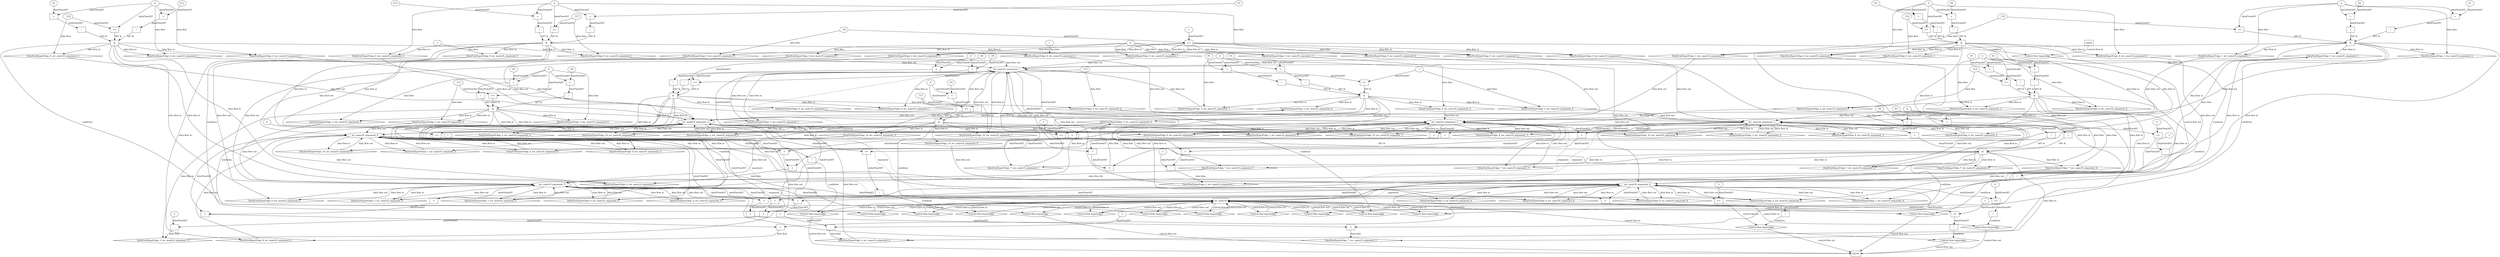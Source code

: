 digraph dag {
"inv_main18" [label="inv_main18" nodeName="inv_main18" class=cfn  shape="rect"];
FALSE [label="FALSE" nodeName=FALSE class=cfn  shape="rect"];
Initial [label="Initial" nodeName=Initial class=cfn  shape="rect"];
ControlFowHyperEdge_0 [label="Control flow hyperedge" nodeName=ControlFowHyperEdge_0 class=controlFlowHyperEdge shape="diamond"];
"Initial" -> ControlFowHyperEdge_0 [label="control flow in"]
ControlFowHyperEdge_0 -> "inv_main18" [label="control flow out"]
ControlFowHyperEdge_1 [label="Control flow hyperedge" nodeName=ControlFowHyperEdge_1 class=controlFlowHyperEdge shape="diamond"];
"inv_main18" -> ControlFowHyperEdge_1 [label="control flow in"]
ControlFowHyperEdge_1 -> "inv_main18" [label="control flow out"]
ControlFowHyperEdge_2 [label="Control flow hyperedge" nodeName=ControlFowHyperEdge_2 class=controlFlowHyperEdge shape="diamond"];
"inv_main18" -> ControlFowHyperEdge_2 [label="control flow in"]
ControlFowHyperEdge_2 -> "inv_main18" [label="control flow out"]
ControlFowHyperEdge_3 [label="Control flow hyperedge" nodeName=ControlFowHyperEdge_3 class=controlFlowHyperEdge shape="diamond"];
"inv_main18" -> ControlFowHyperEdge_3 [label="control flow in"]
ControlFowHyperEdge_3 -> "inv_main18" [label="control flow out"]
ControlFowHyperEdge_4 [label="Control flow hyperedge" nodeName=ControlFowHyperEdge_4 class=controlFlowHyperEdge shape="diamond"];
"inv_main18" -> ControlFowHyperEdge_4 [label="control flow in"]
ControlFowHyperEdge_4 -> "inv_main18" [label="control flow out"]
ControlFowHyperEdge_5 [label="Control flow hyperedge" nodeName=ControlFowHyperEdge_5 class=controlFlowHyperEdge shape="diamond"];
"inv_main18" -> ControlFowHyperEdge_5 [label="control flow in"]
ControlFowHyperEdge_5 -> "inv_main18" [label="control flow out"]
ControlFowHyperEdge_6 [label="Control flow hyperedge" nodeName=ControlFowHyperEdge_6 class=controlFlowHyperEdge shape="diamond"];
"inv_main18" -> ControlFowHyperEdge_6 [label="control flow in"]
ControlFowHyperEdge_6 -> "inv_main18" [label="control flow out"]
ControlFowHyperEdge_7 [label="Control flow hyperedge" nodeName=ControlFowHyperEdge_7 class=controlFlowHyperEdge shape="diamond"];
"inv_main18" -> ControlFowHyperEdge_7 [label="control flow in"]
ControlFowHyperEdge_7 -> "inv_main18" [label="control flow out"]
ControlFowHyperEdge_8 [label="Control flow hyperedge" nodeName=ControlFowHyperEdge_8 class=controlFlowHyperEdge shape="diamond"];
"inv_main18" -> ControlFowHyperEdge_8 [label="control flow in"]
ControlFowHyperEdge_8 -> "inv_main18" [label="control flow out"]
ControlFowHyperEdge_9 [label="Control flow hyperedge" nodeName=ControlFowHyperEdge_9 class=controlFlowHyperEdge shape="diamond"];
"inv_main18" -> ControlFowHyperEdge_9 [label="control flow in"]
ControlFowHyperEdge_9 -> "inv_main18" [label="control flow out"]
ControlFowHyperEdge_10 [label="Control flow hyperedge" nodeName=ControlFowHyperEdge_10 class=controlFlowHyperEdge shape="diamond"];
"inv_main18" -> ControlFowHyperEdge_10 [label="control flow in"]
ControlFowHyperEdge_10 -> "inv_main18" [label="control flow out"]
ControlFowHyperEdge_11 [label="Control flow hyperedge" nodeName=ControlFowHyperEdge_11 class=controlFlowHyperEdge shape="diamond"];
"inv_main18" -> ControlFowHyperEdge_11 [label="control flow in"]
ControlFowHyperEdge_11 -> "FALSE" [label="control flow out"]
ControlFowHyperEdge_12 [label="Control flow hyperedge" nodeName=ControlFowHyperEdge_12 class=controlFlowHyperEdge shape="diamond"];
"inv_main18" -> ControlFowHyperEdge_12 [label="control flow in"]
ControlFowHyperEdge_12 -> "FALSE" [label="control flow out"]
ControlFowHyperEdge_13 [label="Control flow hyperedge" nodeName=ControlFowHyperEdge_13 class=controlFlowHyperEdge shape="diamond"];
"inv_main18" -> ControlFowHyperEdge_13 [label="control flow in"]
ControlFowHyperEdge_13 -> "FALSE" [label="control flow out"]
ControlFowHyperEdge_14 [label="Control flow hyperedge" nodeName=ControlFowHyperEdge_14 class=controlFlowHyperEdge shape="diamond"];
"inv_main18" -> ControlFowHyperEdge_14 [label="control flow in"]
ControlFowHyperEdge_14 -> "FALSE" [label="control flow out"]
ControlFowHyperEdge_15 [label="Control flow hyperedge" nodeName=ControlFowHyperEdge_15 class=controlFlowHyperEdge shape="diamond"];
"inv_main18" -> ControlFowHyperEdge_15 [label="control flow in"]
ControlFowHyperEdge_15 -> "FALSE" [label="control flow out"]
ControlFowHyperEdge_16 [label="Control flow hyperedge" nodeName=ControlFowHyperEdge_16 class=controlFlowHyperEdge shape="diamond"];
"inv_main18" -> ControlFowHyperEdge_16 [label="control flow in"]
ControlFowHyperEdge_16 -> "FALSE" [label="control flow out"]
"inv_main18_argument_0" [label="inv_main18_argument_0" nodeName=argument0 class=argument  head="inv_main18" shape="oval"];
"inv_main18_argument_0" -> "inv_main18"[label="argument" style="dashed"]
"inv_main18_argument_1" [label="inv_main18_argument_1" nodeName=argument1 class=argument  head="inv_main18" shape="oval"];
"inv_main18_argument_1" -> "inv_main18"[label="argument" style="dashed"]
"inv_main18_argument_2" [label="inv_main18_argument_2" nodeName=argument2 class=argument  head="inv_main18" shape="oval"];
"inv_main18_argument_2" -> "inv_main18"[label="argument" style="dashed"]
"inv_main18_argument_3" [label="inv_main18_argument_3" nodeName=argument3 class=argument  head="inv_main18" shape="oval"];
"inv_main18_argument_3" -> "inv_main18"[label="argument" style="dashed"]
"inv_main18_argument_4" [label="inv_main18_argument_4" nodeName=argument4 class=argument  head="inv_main18" shape="oval"];
"inv_main18_argument_4" -> "inv_main18"[label="argument" style="dashed"]
"inv_main18_argument_5" [label="inv_main18_argument_5" nodeName=argument5 class=argument  head="inv_main18" shape="oval"];
"inv_main18_argument_5" -> "inv_main18"[label="argument" style="dashed"]
"inv_main18_argument_6" [label="inv_main18_argument_6" nodeName=argument6 class=argument  head="inv_main18" shape="oval"];
"inv_main18_argument_6" -> "inv_main18"[label="argument" style="dashed"]

"xxxinv_main18___Initial_0xxxguard_0_node_0" [label=">=" nodeName="xxxinv_main18___Initial_0xxxguard_0_node_0" class=Operator  shape="rect"];
"xxxinv_main18___Initial_0xxxguard_0_node_2" [label="1" nodeName="xxxinv_main18___Initial_0xxxguard_0_node_2" class=Literal ];
"xxxinv_main18___Initial_0xxxdataFlow2_node_0" -> "xxxinv_main18___Initial_0xxxguard_0_node_0"[label="dataFlowAST"]
"xxxinv_main18___Initial_0xxxguard_0_node_2" -> "xxxinv_main18___Initial_0xxxguard_0_node_0"[label="dataFlowAST"]

"xxxinv_main18___Initial_0xxxguard_0_node_0" -> "ControlFowHyperEdge_0" [label="condition"];
"xxxinv_main18___Initial_0xxxdataFlow_0_node_0" [label="0" nodeName="xxxinv_main18___Initial_0xxxdataFlow_0_node_0" class=Literal ];

"xxxinv_main18___Initial_0xxxdataFlow_0_node_0" -> "DataFowHyperEdge_0_inv_main18_argument_5" [label="data flow"];

"xxxinv_main18___Initial_0xxxdataFlow_0_node_0" -> "DataFowHyperEdge_0_inv_main18_argument_3" [label="data flow"];
"xxxinv_main18___Initial_0xxxdataFlow2_node_0" [label="_P4" nodeName="xxxinv_main18___Initial_0xxxdataFlow2_node_0" class=Constant ];

"xxxinv_main18___Initial_0xxxdataFlow2_node_0" -> "DataFowHyperEdge_0_inv_main18_argument_0" [label="data flow"];

"xxxinv_main18___Initial_0xxxdataFlow_0_node_0" -> "DataFowHyperEdge_0_inv_main18_argument_2" [label="data flow"];

"xxxinv_main18___Initial_0xxxdataFlow_0_node_0" -> "DataFowHyperEdge_0_inv_main18_argument_1" [label="data flow"];

"xxxinv_main18___Initial_0xxxdataFlow_0_node_0" -> "DataFowHyperEdge_0_inv_main18_argument_4" [label="data flow"];

"xxxinv_main18___Initial_0xxxdataFlow_0_node_0" -> "DataFowHyperEdge_0_inv_main18_argument_6" [label="data flow"];
"xxxinv_main18___inv_main18_1xxx_and" [label="&" nodeName="xxxinv_main18___inv_main18_1xxx_and" class=Operator shape="rect"];
"xxxinv_main18___inv_main18_1xxxguard_0_node_0" [label="!" nodeName="xxxinv_main18___inv_main18_1xxxguard_0_node_0" class=Operator shape="rect"];
"xxxinv_main18___inv_main18_1xxxguard_0_node_1" [label="=" nodeName="xxxinv_main18___inv_main18_1xxxguard_0_node_1" class=Operator  shape="rect"];
"xxxinv_main18___inv_main18_1xxxguard_0_node_2" [label="P1" nodeName="xxxinv_main18___inv_main18_1xxxguard_0_node_2" class=Constant ];
"xxxinv_main18___inv_main18_1xxxguard_0_node_1" -> "xxxinv_main18___inv_main18_1xxxguard_0_node_0"[label="dataFlowAST"]
"xxxinv_main18___inv_main18_1xxxguard_0_node_2" -> "xxxinv_main18___inv_main18_1xxxguard_0_node_1"[label="dataFlowAST"]
"xxxinv_main18___inv_main18_1xxxdataFlow1_node_0" -> "xxxinv_main18___inv_main18_1xxxguard_0_node_1"[label="dataFlowAST"]

"xxxinv_main18___inv_main18_1xxxguard_0_node_0" -> "xxxinv_main18___inv_main18_1xxx_and" [label="AST &"];
"xxxinv_main18___inv_main18_1xxxguard1_node_0" [label="!" nodeName="xxxinv_main18___inv_main18_1xxxguard1_node_0" class=Operator shape="rect"];
"xxxinv_main18___inv_main18_1xxxguard1_node_1" [label="=" nodeName="xxxinv_main18___inv_main18_1xxxguard1_node_1" class=Operator  shape="rect"];
"xxxinv_main18___inv_main18_1xxxguard1_node_2" [label="P6" nodeName="xxxinv_main18___inv_main18_1xxxguard1_node_2" class=Constant ];
"xxxinv_main18___inv_main18_1xxxguard1_node_1" -> "xxxinv_main18___inv_main18_1xxxguard1_node_0"[label="dataFlowAST"]
"xxxinv_main18___inv_main18_1xxxguard1_node_2" -> "xxxinv_main18___inv_main18_1xxxguard1_node_1"[label="dataFlowAST"]
"xxxinv_main18___inv_main18_1xxxdataFlow1_node_0" -> "xxxinv_main18___inv_main18_1xxxguard1_node_1"[label="dataFlowAST"]

"xxxinv_main18___inv_main18_1xxxguard1_node_0" -> "xxxinv_main18___inv_main18_1xxx_and" [label="AST &"];
"xxxinv_main18___inv_main18_1xxxguard2_node_0" [label=">=" nodeName="xxxinv_main18___inv_main18_1xxxguard2_node_0" class=Operator  shape="rect"];
"xxxinv_main18___inv_main18_1xxxdataFlow3_node_0" -> "xxxinv_main18___inv_main18_1xxxguard2_node_0"[label="dataFlowAST"]
"xxxinv_main18___inv_main18_1xxxdataFlow1_node_0" -> "xxxinv_main18___inv_main18_1xxxguard2_node_0"[label="dataFlowAST"]

"xxxinv_main18___inv_main18_1xxxguard2_node_0" -> "xxxinv_main18___inv_main18_1xxx_and" [label="AST &"];
"xxxinv_main18___inv_main18_1xxx_and" -> "ControlFowHyperEdge_1" [label="condition"];
"xxxinv_main18___inv_main18_1xxxdataFlow_0_node_0" [label="-" nodeName="xxxinv_main18___inv_main18_1xxxdataFlow_0_node_0" class= Operator shape="rect"];
"xxxinv_main18___inv_main18_1xxxdataFlow_0_node_1" [label="+" nodeName="xxxinv_main18___inv_main18_1xxxdataFlow_0_node_1" class= Operator shape="rect"];
"xxxinv_main18___inv_main18_1xxxdataFlow_0_node_4" [label="-1" nodeName="xxxinv_main18___inv_main18_1xxxdataFlow_0_node_4" class=Literal ];
"xxxinv_main18___inv_main18_1xxxdataFlow_0_node_1" -> "xxxinv_main18___inv_main18_1xxxdataFlow_0_node_0"[label="dataFlowAST"]
"xxxinv_main18___inv_main18_1xxxdataFlow_0_node_4" -> "xxxinv_main18___inv_main18_1xxxdataFlow_0_node_0"[label="dataFlowAST"]
"inv_main18_argument_3" -> "xxxinv_main18___inv_main18_1xxxdataFlow_0_node_1"[label="dataFlowAST"]
"inv_main18_argument_2" -> "xxxinv_main18___inv_main18_1xxxdataFlow_0_node_1"[label="dataFlowAST"]

"xxxinv_main18___inv_main18_1xxxdataFlow_0_node_0" -> "DataFowHyperEdge_1_inv_main18_argument_1" [label="data flow"];
"xxxinv_main18___inv_main18_1xxxdataFlow1_node_0" [label="0" nodeName="xxxinv_main18___inv_main18_1xxxdataFlow1_node_0" class=Literal ];

"xxxinv_main18___inv_main18_1xxxdataFlow1_node_0" -> "DataFowHyperEdge_1_inv_main18_argument_2" [label="data flow"];

"xxxinv_main18___inv_main18_1xxxdataFlow1_node_0" -> "DataFowHyperEdge_1_inv_main18_argument_3" [label="data flow"];
"xxxinv_main18___inv_main18_1xxxdataFlow3_node_0" [label="_T12" nodeName="xxxinv_main18___inv_main18_1xxxdataFlow3_node_0" class=Constant ];

"xxxinv_main18___inv_main18_1xxxdataFlow3_node_0" -> "DataFowHyperEdge_1_inv_main18_argument_4" [label="data flow"];
"xxxinv_main18___inv_main18_2xxx_and" [label="&" nodeName="xxxinv_main18___inv_main18_2xxx_and" class=Operator shape="rect"];
"xxxinv_main18___inv_main18_2xxxguard_0_node_0" [label="!" nodeName="xxxinv_main18___inv_main18_2xxxguard_0_node_0" class=Operator shape="rect"];
"xxxinv_main18___inv_main18_2xxxguard_0_node_1" [label="=" nodeName="xxxinv_main18___inv_main18_2xxxguard_0_node_1" class=Operator  shape="rect"];
"xxxinv_main18___inv_main18_2xxxguard_0_node_2" [label="P1" nodeName="xxxinv_main18___inv_main18_2xxxguard_0_node_2" class=Constant ];
"xxxinv_main18___inv_main18_2xxxguard_0_node_1" -> "xxxinv_main18___inv_main18_2xxxguard_0_node_0"[label="dataFlowAST"]
"xxxinv_main18___inv_main18_2xxxguard_0_node_2" -> "xxxinv_main18___inv_main18_2xxxguard_0_node_1"[label="dataFlowAST"]
"xxxinv_main18___inv_main18_2xxxdataFlow2_node_0" -> "xxxinv_main18___inv_main18_2xxxguard_0_node_1"[label="dataFlowAST"]

"xxxinv_main18___inv_main18_2xxxguard_0_node_0" -> "xxxinv_main18___inv_main18_2xxx_and" [label="AST &"];
"xxxinv_main18___inv_main18_2xxxguard1_node_0" [label="!" nodeName="xxxinv_main18___inv_main18_2xxxguard1_node_0" class=Operator shape="rect"];
"xxxinv_main18___inv_main18_2xxxguard1_node_1" [label="=" nodeName="xxxinv_main18___inv_main18_2xxxguard1_node_1" class=Operator  shape="rect"];
"xxxinv_main18___inv_main18_2xxxguard1_node_2" [label="P7" nodeName="xxxinv_main18___inv_main18_2xxxguard1_node_2" class=Constant ];
"xxxinv_main18___inv_main18_2xxxguard1_node_1" -> "xxxinv_main18___inv_main18_2xxxguard1_node_0"[label="dataFlowAST"]
"xxxinv_main18___inv_main18_2xxxguard1_node_2" -> "xxxinv_main18___inv_main18_2xxxguard1_node_1"[label="dataFlowAST"]
"xxxinv_main18___inv_main18_2xxxdataFlow2_node_0" -> "xxxinv_main18___inv_main18_2xxxguard1_node_1"[label="dataFlowAST"]

"xxxinv_main18___inv_main18_2xxxguard1_node_0" -> "xxxinv_main18___inv_main18_2xxx_and" [label="AST &"];
"xxxinv_main18___inv_main18_2xxxguard2_node_0" [label=">=" nodeName="xxxinv_main18___inv_main18_2xxxguard2_node_0" class=Operator  shape="rect"];
"xxxinv_main18___inv_main18_2xxxdataFlow_0_node_0" -> "xxxinv_main18___inv_main18_2xxxguard2_node_0"[label="dataFlowAST"]
"xxxinv_main18___inv_main18_2xxxdataFlow2_node_0" -> "xxxinv_main18___inv_main18_2xxxguard2_node_0"[label="dataFlowAST"]

"xxxinv_main18___inv_main18_2xxxguard2_node_0" -> "xxxinv_main18___inv_main18_2xxx_and" [label="AST &"];
"xxxinv_main18___inv_main18_2xxx_and" -> "ControlFowHyperEdge_2" [label="condition"];
"xxxinv_main18___inv_main18_2xxxdataFlow_0_node_0" [label="_T10" nodeName="xxxinv_main18___inv_main18_2xxxdataFlow_0_node_0" class=Constant ];

"xxxinv_main18___inv_main18_2xxxdataFlow_0_node_0" -> "DataFowHyperEdge_2_inv_main18_argument_0" [label="data flow"];
"xxxinv_main18___inv_main18_2xxxdataFlow1_node_0" [label="-" nodeName="xxxinv_main18___inv_main18_2xxxdataFlow1_node_0" class= Operator shape="rect"];
"xxxinv_main18___inv_main18_2xxxdataFlow1_node_1" [label="+" nodeName="xxxinv_main18___inv_main18_2xxxdataFlow1_node_1" class= Operator shape="rect"];
"xxxinv_main18___inv_main18_2xxxdataFlow1_node_2" [label="+" nodeName="xxxinv_main18___inv_main18_2xxxdataFlow1_node_2" class= Operator shape="rect"];
"xxxinv_main18___inv_main18_2xxxdataFlow1_node_6" [label="-1" nodeName="xxxinv_main18___inv_main18_2xxxdataFlow1_node_6" class=Literal ];
"xxxinv_main18___inv_main18_2xxxdataFlow1_node_1" -> "xxxinv_main18___inv_main18_2xxxdataFlow1_node_0"[label="dataFlowAST"]
"xxxinv_main18___inv_main18_2xxxdataFlow1_node_6" -> "xxxinv_main18___inv_main18_2xxxdataFlow1_node_0"[label="dataFlowAST"]
"xxxinv_main18___inv_main18_2xxxdataFlow1_node_2" -> "xxxinv_main18___inv_main18_2xxxdataFlow1_node_1"[label="dataFlowAST"]
"inv_main18_argument_1" -> "xxxinv_main18___inv_main18_2xxxdataFlow1_node_1"[label="dataFlowAST"]
"inv_main18_argument_3" -> "xxxinv_main18___inv_main18_2xxxdataFlow1_node_2"[label="dataFlowAST"]
"inv_main18_argument_2" -> "xxxinv_main18___inv_main18_2xxxdataFlow1_node_2"[label="dataFlowAST"]

"xxxinv_main18___inv_main18_2xxxdataFlow1_node_0" -> "DataFowHyperEdge_2_inv_main18_argument_1" [label="data flow"];
"xxxinv_main18___inv_main18_2xxxdataFlow2_node_0" [label="0" nodeName="xxxinv_main18___inv_main18_2xxxdataFlow2_node_0" class=Literal ];

"xxxinv_main18___inv_main18_2xxxdataFlow2_node_0" -> "DataFowHyperEdge_2_inv_main18_argument_2" [label="data flow"];

"xxxinv_main18___inv_main18_2xxxdataFlow2_node_0" -> "DataFowHyperEdge_2_inv_main18_argument_3" [label="data flow"];
"xxxinv_main18___inv_main18_3xxx_and" [label="&" nodeName="xxxinv_main18___inv_main18_3xxx_and" class=Operator shape="rect"];
"xxxinv_main18___inv_main18_3xxxguard_0_node_0" [label="!" nodeName="xxxinv_main18___inv_main18_3xxxguard_0_node_0" class=Operator shape="rect"];
"xxxinv_main18___inv_main18_3xxxguard_0_node_1" [label="=" nodeName="xxxinv_main18___inv_main18_3xxxguard_0_node_1" class=Operator  shape="rect"];
"xxxinv_main18___inv_main18_3xxxguard_0_node_2" [label="P2" nodeName="xxxinv_main18___inv_main18_3xxxguard_0_node_2" class=Constant ];
"xxxinv_main18___inv_main18_3xxxguard_0_node_1" -> "xxxinv_main18___inv_main18_3xxxguard_0_node_0"[label="dataFlowAST"]
"xxxinv_main18___inv_main18_3xxxguard_0_node_2" -> "xxxinv_main18___inv_main18_3xxxguard_0_node_1"[label="dataFlowAST"]
"xxxinv_main18___inv_main18_3xxxdataFlow2_node_0" -> "xxxinv_main18___inv_main18_3xxxguard_0_node_1"[label="dataFlowAST"]

"xxxinv_main18___inv_main18_3xxxguard_0_node_0" -> "xxxinv_main18___inv_main18_3xxx_and" [label="AST &"];
"xxxinv_main18___inv_main18_3xxxguard1_node_0" [label="!" nodeName="xxxinv_main18___inv_main18_3xxxguard1_node_0" class=Operator shape="rect"];
"xxxinv_main18___inv_main18_3xxxguard1_node_1" [label="=" nodeName="xxxinv_main18___inv_main18_3xxxguard1_node_1" class=Operator  shape="rect"];
"xxxinv_main18___inv_main18_3xxxguard1_node_2" [label="P8" nodeName="xxxinv_main18___inv_main18_3xxxguard1_node_2" class=Constant ];
"xxxinv_main18___inv_main18_3xxxguard1_node_1" -> "xxxinv_main18___inv_main18_3xxxguard1_node_0"[label="dataFlowAST"]
"xxxinv_main18___inv_main18_3xxxguard1_node_2" -> "xxxinv_main18___inv_main18_3xxxguard1_node_1"[label="dataFlowAST"]
"xxxinv_main18___inv_main18_3xxxdataFlow2_node_0" -> "xxxinv_main18___inv_main18_3xxxguard1_node_1"[label="dataFlowAST"]

"xxxinv_main18___inv_main18_3xxxguard1_node_0" -> "xxxinv_main18___inv_main18_3xxx_and" [label="AST &"];
"xxxinv_main18___inv_main18_3xxxguard2_node_0" [label=">=" nodeName="xxxinv_main18___inv_main18_3xxxguard2_node_0" class=Operator  shape="rect"];
"xxxinv_main18___inv_main18_3xxxdataFlow_0_node_0" -> "xxxinv_main18___inv_main18_3xxxguard2_node_0"[label="dataFlowAST"]
"xxxinv_main18___inv_main18_3xxxdataFlow2_node_0" -> "xxxinv_main18___inv_main18_3xxxguard2_node_0"[label="dataFlowAST"]

"xxxinv_main18___inv_main18_3xxxguard2_node_0" -> "xxxinv_main18___inv_main18_3xxx_and" [label="AST &"];
"xxxinv_main18___inv_main18_3xxx_and" -> "ControlFowHyperEdge_3" [label="condition"];
"xxxinv_main18___inv_main18_3xxxdataFlow_0_node_0" [label="_T11" nodeName="xxxinv_main18___inv_main18_3xxxdataFlow_0_node_0" class=Constant ];

"xxxinv_main18___inv_main18_3xxxdataFlow_0_node_0" -> "DataFowHyperEdge_3_inv_main18_argument_0" [label="data flow"];
"xxxinv_main18___inv_main18_3xxxdataFlow1_node_0" [label="-" nodeName="xxxinv_main18___inv_main18_3xxxdataFlow1_node_0" class= Operator shape="rect"];
"xxxinv_main18___inv_main18_3xxxdataFlow1_node_1" [label="+" nodeName="xxxinv_main18___inv_main18_3xxxdataFlow1_node_1" class= Operator shape="rect"];
"xxxinv_main18___inv_main18_3xxxdataFlow1_node_2" [label="+" nodeName="xxxinv_main18___inv_main18_3xxxdataFlow1_node_2" class= Operator shape="rect"];
"xxxinv_main18___inv_main18_3xxxdataFlow1_node_6" [label="-1" nodeName="xxxinv_main18___inv_main18_3xxxdataFlow1_node_6" class=Literal ];
"xxxinv_main18___inv_main18_3xxxdataFlow1_node_1" -> "xxxinv_main18___inv_main18_3xxxdataFlow1_node_0"[label="dataFlowAST"]
"xxxinv_main18___inv_main18_3xxxdataFlow1_node_6" -> "xxxinv_main18___inv_main18_3xxxdataFlow1_node_0"[label="dataFlowAST"]
"xxxinv_main18___inv_main18_3xxxdataFlow1_node_2" -> "xxxinv_main18___inv_main18_3xxxdataFlow1_node_1"[label="dataFlowAST"]
"inv_main18_argument_4" -> "xxxinv_main18___inv_main18_3xxxdataFlow1_node_1"[label="dataFlowAST"]
"inv_main18_argument_6" -> "xxxinv_main18___inv_main18_3xxxdataFlow1_node_2"[label="dataFlowAST"]
"inv_main18_argument_5" -> "xxxinv_main18___inv_main18_3xxxdataFlow1_node_2"[label="dataFlowAST"]

"xxxinv_main18___inv_main18_3xxxdataFlow1_node_0" -> "DataFowHyperEdge_3_inv_main18_argument_4" [label="data flow"];
"xxxinv_main18___inv_main18_3xxxdataFlow2_node_0" [label="0" nodeName="xxxinv_main18___inv_main18_3xxxdataFlow2_node_0" class=Literal ];

"xxxinv_main18___inv_main18_3xxxdataFlow2_node_0" -> "DataFowHyperEdge_3_inv_main18_argument_5" [label="data flow"];

"xxxinv_main18___inv_main18_3xxxdataFlow2_node_0" -> "DataFowHyperEdge_3_inv_main18_argument_6" [label="data flow"];
"xxxinv_main18___inv_main18_4xxx_and" [label="&" nodeName="xxxinv_main18___inv_main18_4xxx_and" class=Operator shape="rect"];
"xxxinv_main18___inv_main18_4xxxguard_0_node_0" [label="!" nodeName="xxxinv_main18___inv_main18_4xxxguard_0_node_0" class=Operator shape="rect"];
"xxxinv_main18___inv_main18_4xxxguard_0_node_1" [label="=" nodeName="xxxinv_main18___inv_main18_4xxxguard_0_node_1" class=Operator  shape="rect"];
"xxxinv_main18___inv_main18_4xxxguard_0_node_2" [label="P2" nodeName="xxxinv_main18___inv_main18_4xxxguard_0_node_2" class=Constant ];
"xxxinv_main18___inv_main18_4xxxguard_0_node_1" -> "xxxinv_main18___inv_main18_4xxxguard_0_node_0"[label="dataFlowAST"]
"xxxinv_main18___inv_main18_4xxxguard_0_node_2" -> "xxxinv_main18___inv_main18_4xxxguard_0_node_1"[label="dataFlowAST"]
"xxxinv_main18___inv_main18_4xxxdataFlow2_node_0" -> "xxxinv_main18___inv_main18_4xxxguard_0_node_1"[label="dataFlowAST"]

"xxxinv_main18___inv_main18_4xxxguard_0_node_0" -> "xxxinv_main18___inv_main18_4xxx_and" [label="AST &"];
"xxxinv_main18___inv_main18_4xxxguard1_node_0" [label="!" nodeName="xxxinv_main18___inv_main18_4xxxguard1_node_0" class=Operator shape="rect"];
"xxxinv_main18___inv_main18_4xxxguard1_node_1" [label="=" nodeName="xxxinv_main18___inv_main18_4xxxguard1_node_1" class=Operator  shape="rect"];
"xxxinv_main18___inv_main18_4xxxguard1_node_2" [label="P9" nodeName="xxxinv_main18___inv_main18_4xxxguard1_node_2" class=Constant ];
"xxxinv_main18___inv_main18_4xxxguard1_node_1" -> "xxxinv_main18___inv_main18_4xxxguard1_node_0"[label="dataFlowAST"]
"xxxinv_main18___inv_main18_4xxxguard1_node_2" -> "xxxinv_main18___inv_main18_4xxxguard1_node_1"[label="dataFlowAST"]
"xxxinv_main18___inv_main18_4xxxdataFlow2_node_0" -> "xxxinv_main18___inv_main18_4xxxguard1_node_1"[label="dataFlowAST"]

"xxxinv_main18___inv_main18_4xxxguard1_node_0" -> "xxxinv_main18___inv_main18_4xxx_and" [label="AST &"];
"xxxinv_main18___inv_main18_4xxxguard2_node_0" [label=">=" nodeName="xxxinv_main18___inv_main18_4xxxguard2_node_0" class=Operator  shape="rect"];
"xxxinv_main18___inv_main18_4xxxdataFlow_0_node_0" -> "xxxinv_main18___inv_main18_4xxxguard2_node_0"[label="dataFlowAST"]
"xxxinv_main18___inv_main18_4xxxdataFlow2_node_0" -> "xxxinv_main18___inv_main18_4xxxguard2_node_0"[label="dataFlowAST"]

"xxxinv_main18___inv_main18_4xxxguard2_node_0" -> "xxxinv_main18___inv_main18_4xxx_and" [label="AST &"];
"xxxinv_main18___inv_main18_4xxx_and" -> "ControlFowHyperEdge_4" [label="condition"];
"xxxinv_main18___inv_main18_4xxxdataFlow_0_node_0" [label="_T12" nodeName="xxxinv_main18___inv_main18_4xxxdataFlow_0_node_0" class=Constant ];

"xxxinv_main18___inv_main18_4xxxdataFlow_0_node_0" -> "DataFowHyperEdge_4_inv_main18_argument_1" [label="data flow"];
"xxxinv_main18___inv_main18_4xxxdataFlow1_node_0" [label="-" nodeName="xxxinv_main18___inv_main18_4xxxdataFlow1_node_0" class= Operator shape="rect"];
"xxxinv_main18___inv_main18_4xxxdataFlow1_node_1" [label="+" nodeName="xxxinv_main18___inv_main18_4xxxdataFlow1_node_1" class= Operator shape="rect"];
"xxxinv_main18___inv_main18_4xxxdataFlow1_node_2" [label="+" nodeName="xxxinv_main18___inv_main18_4xxxdataFlow1_node_2" class= Operator shape="rect"];
"xxxinv_main18___inv_main18_4xxxdataFlow1_node_6" [label="-1" nodeName="xxxinv_main18___inv_main18_4xxxdataFlow1_node_6" class=Literal ];
"xxxinv_main18___inv_main18_4xxxdataFlow1_node_1" -> "xxxinv_main18___inv_main18_4xxxdataFlow1_node_0"[label="dataFlowAST"]
"xxxinv_main18___inv_main18_4xxxdataFlow1_node_6" -> "xxxinv_main18___inv_main18_4xxxdataFlow1_node_0"[label="dataFlowAST"]
"xxxinv_main18___inv_main18_4xxxdataFlow1_node_2" -> "xxxinv_main18___inv_main18_4xxxdataFlow1_node_1"[label="dataFlowAST"]
"inv_main18_argument_4" -> "xxxinv_main18___inv_main18_4xxxdataFlow1_node_1"[label="dataFlowAST"]
"inv_main18_argument_6" -> "xxxinv_main18___inv_main18_4xxxdataFlow1_node_2"[label="dataFlowAST"]
"inv_main18_argument_5" -> "xxxinv_main18___inv_main18_4xxxdataFlow1_node_2"[label="dataFlowAST"]

"xxxinv_main18___inv_main18_4xxxdataFlow1_node_0" -> "DataFowHyperEdge_4_inv_main18_argument_4" [label="data flow"];
"xxxinv_main18___inv_main18_4xxxdataFlow2_node_0" [label="0" nodeName="xxxinv_main18___inv_main18_4xxxdataFlow2_node_0" class=Literal ];

"xxxinv_main18___inv_main18_4xxxdataFlow2_node_0" -> "DataFowHyperEdge_4_inv_main18_argument_5" [label="data flow"];

"xxxinv_main18___inv_main18_4xxxdataFlow2_node_0" -> "DataFowHyperEdge_4_inv_main18_argument_6" [label="data flow"];
"xxxinv_main18___inv_main18_5xxx_and" [label="&" nodeName="xxxinv_main18___inv_main18_5xxx_and" class=Operator shape="rect"];
"xxxinv_main18___inv_main18_5xxxguard_0_node_0" [label="!" nodeName="xxxinv_main18___inv_main18_5xxxguard_0_node_0" class=Operator shape="rect"];
"xxxinv_main18___inv_main18_5xxxguard_0_node_1" [label="=" nodeName="xxxinv_main18___inv_main18_5xxxguard_0_node_1" class=Operator  shape="rect"];
"xxxinv_main18___inv_main18_5xxxguard_0_node_2" [label="P3" nodeName="xxxinv_main18___inv_main18_5xxxguard_0_node_2" class=Constant ];
"xxxinv_main18___inv_main18_5xxxguard_0_node_1" -> "xxxinv_main18___inv_main18_5xxxguard_0_node_0"[label="dataFlowAST"]
"xxxinv_main18___inv_main18_5xxxguard_0_node_2" -> "xxxinv_main18___inv_main18_5xxxguard_0_node_1"[label="dataFlowAST"]
"xxxinv_main18___inv_main18_5xxxdataFlow1_node_0" -> "xxxinv_main18___inv_main18_5xxxguard_0_node_1"[label="dataFlowAST"]

"xxxinv_main18___inv_main18_5xxxguard_0_node_0" -> "xxxinv_main18___inv_main18_5xxx_and" [label="AST &"];
"xxxinv_main18___inv_main18_5xxxguard1_node_0" [label="!" nodeName="xxxinv_main18___inv_main18_5xxxguard1_node_0" class=Operator shape="rect"];
"xxxinv_main18___inv_main18_5xxxguard1_node_1" [label="=" nodeName="xxxinv_main18___inv_main18_5xxxguard1_node_1" class=Operator  shape="rect"];
"xxxinv_main18___inv_main18_5xxxguard1_node_2" [label="P1" nodeName="xxxinv_main18___inv_main18_5xxxguard1_node_2" class=Constant ];
"xxxinv_main18___inv_main18_5xxxguard1_node_1" -> "xxxinv_main18___inv_main18_5xxxguard1_node_0"[label="dataFlowAST"]
"xxxinv_main18___inv_main18_5xxxguard1_node_2" -> "xxxinv_main18___inv_main18_5xxxguard1_node_1"[label="dataFlowAST"]
"xxxinv_main18___inv_main18_5xxxdataFlow1_node_0" -> "xxxinv_main18___inv_main18_5xxxguard1_node_1"[label="dataFlowAST"]

"xxxinv_main18___inv_main18_5xxxguard1_node_0" -> "xxxinv_main18___inv_main18_5xxx_and" [label="AST &"];
"xxxinv_main18___inv_main18_5xxxguard2_node_0" [label=">=" nodeName="xxxinv_main18___inv_main18_5xxxguard2_node_0" class=Operator  shape="rect"];
"inv_main18_argument_1" -> "xxxinv_main18___inv_main18_5xxxguard2_node_0"[label="dataFlowAST"]
"xxxinv_main18___inv_main18_5xxxdataFlow2_node_0" -> "xxxinv_main18___inv_main18_5xxxguard2_node_0"[label="dataFlowAST"]

"xxxinv_main18___inv_main18_5xxxguard2_node_0" -> "xxxinv_main18___inv_main18_5xxx_and" [label="AST &"];
"xxxinv_main18___inv_main18_5xxx_and" -> "ControlFowHyperEdge_5" [label="condition"];
"xxxinv_main18___inv_main18_5xxxdataFlow_0_node_0" [label="+" nodeName="xxxinv_main18___inv_main18_5xxxdataFlow_0_node_0" class= Operator shape="rect"];
"xxxinv_main18___inv_main18_5xxxdataFlow_0_node_1" [label="+" nodeName="xxxinv_main18___inv_main18_5xxxdataFlow_0_node_1" class= Operator shape="rect"];
"xxxinv_main18___inv_main18_5xxxdataFlow_0_node_2" [label="+" nodeName="xxxinv_main18___inv_main18_5xxxdataFlow_0_node_2" class= Operator shape="rect"];
"xxxinv_main18___inv_main18_5xxxdataFlow_0_node_1" -> "xxxinv_main18___inv_main18_5xxxdataFlow_0_node_0"[label="dataFlowAST"]
"inv_main18_argument_3" -> "xxxinv_main18___inv_main18_5xxxdataFlow_0_node_0"[label="dataFlowAST"]
"xxxinv_main18___inv_main18_5xxxdataFlow_0_node_2" -> "xxxinv_main18___inv_main18_5xxxdataFlow_0_node_1"[label="dataFlowAST"]
"inv_main18_argument_0" -> "xxxinv_main18___inv_main18_5xxxdataFlow_0_node_1"[label="dataFlowAST"]
"inv_main18_argument_2" -> "xxxinv_main18___inv_main18_5xxxdataFlow_0_node_2"[label="dataFlowAST"]
"inv_main18_argument_1" -> "xxxinv_main18___inv_main18_5xxxdataFlow_0_node_2"[label="dataFlowAST"]

"xxxinv_main18___inv_main18_5xxxdataFlow_0_node_0" -> "DataFowHyperEdge_5_inv_main18_argument_0" [label="data flow"];
"xxxinv_main18___inv_main18_5xxxdataFlow1_node_0" [label="0" nodeName="xxxinv_main18___inv_main18_5xxxdataFlow1_node_0" class=Literal ];

"xxxinv_main18___inv_main18_5xxxdataFlow1_node_0" -> "DataFowHyperEdge_5_inv_main18_argument_1" [label="data flow"];
"xxxinv_main18___inv_main18_5xxxdataFlow2_node_0" [label="1" nodeName="xxxinv_main18___inv_main18_5xxxdataFlow2_node_0" class=Literal ];

"xxxinv_main18___inv_main18_5xxxdataFlow2_node_0" -> "DataFowHyperEdge_5_inv_main18_argument_2" [label="data flow"];

"xxxinv_main18___inv_main18_5xxxdataFlow1_node_0" -> "DataFowHyperEdge_5_inv_main18_argument_3" [label="data flow"];
"xxxinv_main18___inv_main18_6xxx_and" [label="&" nodeName="xxxinv_main18___inv_main18_6xxx_and" class=Operator shape="rect"];
"xxxinv_main18___inv_main18_6xxxguard_0_node_0" [label="!" nodeName="xxxinv_main18___inv_main18_6xxxguard_0_node_0" class=Operator shape="rect"];
"xxxinv_main18___inv_main18_6xxxguard_0_node_1" [label="=" nodeName="xxxinv_main18___inv_main18_6xxxguard_0_node_1" class=Operator  shape="rect"];
"xxxinv_main18___inv_main18_6xxxguard_0_node_2" [label="P3" nodeName="xxxinv_main18___inv_main18_6xxxguard_0_node_2" class=Constant ];
"xxxinv_main18___inv_main18_6xxxguard_0_node_1" -> "xxxinv_main18___inv_main18_6xxxguard_0_node_0"[label="dataFlowAST"]
"xxxinv_main18___inv_main18_6xxxguard_0_node_2" -> "xxxinv_main18___inv_main18_6xxxguard_0_node_1"[label="dataFlowAST"]
"xxxinv_main18___inv_main18_6xxxdataFlow_0_node_0" -> "xxxinv_main18___inv_main18_6xxxguard_0_node_1"[label="dataFlowAST"]

"xxxinv_main18___inv_main18_6xxxguard_0_node_0" -> "xxxinv_main18___inv_main18_6xxx_and" [label="AST &"];
"xxxinv_main18___inv_main18_6xxxguard1_node_0" [label="!" nodeName="xxxinv_main18___inv_main18_6xxxguard1_node_0" class=Operator shape="rect"];
"xxxinv_main18___inv_main18_6xxxguard1_node_1" [label="=" nodeName="xxxinv_main18___inv_main18_6xxxguard1_node_1" class=Operator  shape="rect"];
"xxxinv_main18___inv_main18_6xxxguard1_node_2" [label="P11" nodeName="xxxinv_main18___inv_main18_6xxxguard1_node_2" class=Constant ];
"xxxinv_main18___inv_main18_6xxxguard1_node_1" -> "xxxinv_main18___inv_main18_6xxxguard1_node_0"[label="dataFlowAST"]
"xxxinv_main18___inv_main18_6xxxguard1_node_2" -> "xxxinv_main18___inv_main18_6xxxguard1_node_1"[label="dataFlowAST"]
"xxxinv_main18___inv_main18_6xxxdataFlow_0_node_0" -> "xxxinv_main18___inv_main18_6xxxguard1_node_1"[label="dataFlowAST"]

"xxxinv_main18___inv_main18_6xxxguard1_node_0" -> "xxxinv_main18___inv_main18_6xxx_and" [label="AST &"];
"xxxinv_main18___inv_main18_6xxxguard2_node_0" [label=">=" nodeName="xxxinv_main18___inv_main18_6xxxguard2_node_0" class=Operator  shape="rect"];
"xxxinv_main18___inv_main18_6xxxdataFlow4_node_0" -> "xxxinv_main18___inv_main18_6xxxguard2_node_0"[label="dataFlowAST"]
"xxxinv_main18___inv_main18_6xxxdataFlow_0_node_0" -> "xxxinv_main18___inv_main18_6xxxguard2_node_0"[label="dataFlowAST"]

"xxxinv_main18___inv_main18_6xxxguard2_node_0" -> "xxxinv_main18___inv_main18_6xxx_and" [label="AST &"];
"xxxinv_main18___inv_main18_6xxx_and" -> "ControlFowHyperEdge_6" [label="condition"];
"xxxinv_main18___inv_main18_6xxxdataFlow_0_node_0" [label="0" nodeName="xxxinv_main18___inv_main18_6xxxdataFlow_0_node_0" class=Literal ];

"xxxinv_main18___inv_main18_6xxxdataFlow_0_node_0" -> "DataFowHyperEdge_6_inv_main18_argument_3" [label="data flow"];
"xxxinv_main18___inv_main18_6xxxdataFlow1_node_0" [label="+" nodeName="xxxinv_main18___inv_main18_6xxxdataFlow1_node_0" class= Operator shape="rect"];
"xxxinv_main18___inv_main18_6xxxdataFlow1_node_1" [label="+" nodeName="xxxinv_main18___inv_main18_6xxxdataFlow1_node_1" class= Operator shape="rect"];
"xxxinv_main18___inv_main18_6xxxdataFlow1_node_2" [label="+" nodeName="xxxinv_main18___inv_main18_6xxxdataFlow1_node_2" class= Operator shape="rect"];
"xxxinv_main18___inv_main18_6xxxdataFlow1_node_1" -> "xxxinv_main18___inv_main18_6xxxdataFlow1_node_0"[label="dataFlowAST"]
"inv_main18_argument_3" -> "xxxinv_main18___inv_main18_6xxxdataFlow1_node_0"[label="dataFlowAST"]
"xxxinv_main18___inv_main18_6xxxdataFlow1_node_2" -> "xxxinv_main18___inv_main18_6xxxdataFlow1_node_1"[label="dataFlowAST"]
"inv_main18_argument_0" -> "xxxinv_main18___inv_main18_6xxxdataFlow1_node_1"[label="dataFlowAST"]
"inv_main18_argument_2" -> "xxxinv_main18___inv_main18_6xxxdataFlow1_node_2"[label="dataFlowAST"]
"inv_main18_argument_1" -> "xxxinv_main18___inv_main18_6xxxdataFlow1_node_2"[label="dataFlowAST"]

"xxxinv_main18___inv_main18_6xxxdataFlow1_node_0" -> "DataFowHyperEdge_6_inv_main18_argument_0" [label="data flow"];
"xxxinv_main18___inv_main18_6xxxdataFlow2_node_0" [label="1" nodeName="xxxinv_main18___inv_main18_6xxxdataFlow2_node_0" class=Literal ];

"xxxinv_main18___inv_main18_6xxxdataFlow2_node_0" -> "DataFowHyperEdge_6_inv_main18_argument_2" [label="data flow"];

"xxxinv_main18___inv_main18_6xxxdataFlow_0_node_0" -> "DataFowHyperEdge_6_inv_main18_argument_1" [label="data flow"];
"xxxinv_main18___inv_main18_6xxxdataFlow4_node_0" [label="_T18" nodeName="xxxinv_main18___inv_main18_6xxxdataFlow4_node_0" class=Constant ];

"xxxinv_main18___inv_main18_6xxxdataFlow4_node_0" -> "DataFowHyperEdge_6_inv_main18_argument_4" [label="data flow"];
"xxxinv_main18___inv_main18_7xxx_and" [label="&" nodeName="xxxinv_main18___inv_main18_7xxx_and" class=Operator shape="rect"];
"xxxinv_main18___inv_main18_7xxxguard_0_node_0" [label="!" nodeName="xxxinv_main18___inv_main18_7xxxguard_0_node_0" class=Operator shape="rect"];
"xxxinv_main18___inv_main18_7xxxguard_0_node_1" [label="=" nodeName="xxxinv_main18___inv_main18_7xxxguard_0_node_1" class=Operator  shape="rect"];
"xxxinv_main18___inv_main18_7xxxguard_0_node_2" [label="P4" nodeName="xxxinv_main18___inv_main18_7xxxguard_0_node_2" class=Constant ];
"xxxinv_main18___inv_main18_7xxxguard_0_node_1" -> "xxxinv_main18___inv_main18_7xxxguard_0_node_0"[label="dataFlowAST"]
"xxxinv_main18___inv_main18_7xxxguard_0_node_2" -> "xxxinv_main18___inv_main18_7xxxguard_0_node_1"[label="dataFlowAST"]
"xxxinv_main18___inv_main18_7xxxdataFlow1_node_0" -> "xxxinv_main18___inv_main18_7xxxguard_0_node_1"[label="dataFlowAST"]

"xxxinv_main18___inv_main18_7xxxguard_0_node_0" -> "xxxinv_main18___inv_main18_7xxx_and" [label="AST &"];
"xxxinv_main18___inv_main18_7xxxguard1_node_0" [label="!" nodeName="xxxinv_main18___inv_main18_7xxxguard1_node_0" class=Operator shape="rect"];
"xxxinv_main18___inv_main18_7xxxguard1_node_1" [label="=" nodeName="xxxinv_main18___inv_main18_7xxxguard1_node_1" class=Operator  shape="rect"];
"xxxinv_main18___inv_main18_7xxxguard1_node_2" [label="P3" nodeName="xxxinv_main18___inv_main18_7xxxguard1_node_2" class=Constant ];
"xxxinv_main18___inv_main18_7xxxguard1_node_1" -> "xxxinv_main18___inv_main18_7xxxguard1_node_0"[label="dataFlowAST"]
"xxxinv_main18___inv_main18_7xxxguard1_node_2" -> "xxxinv_main18___inv_main18_7xxxguard1_node_1"[label="dataFlowAST"]
"xxxinv_main18___inv_main18_7xxxdataFlow1_node_0" -> "xxxinv_main18___inv_main18_7xxxguard1_node_1"[label="dataFlowAST"]

"xxxinv_main18___inv_main18_7xxxguard1_node_0" -> "xxxinv_main18___inv_main18_7xxx_and" [label="AST &"];
"xxxinv_main18___inv_main18_7xxxguard2_node_0" [label=">=" nodeName="xxxinv_main18___inv_main18_7xxxguard2_node_0" class=Operator  shape="rect"];
"inv_main18_argument_4" -> "xxxinv_main18___inv_main18_7xxxguard2_node_0"[label="dataFlowAST"]
"xxxinv_main18___inv_main18_7xxxdataFlow2_node_0" -> "xxxinv_main18___inv_main18_7xxxguard2_node_0"[label="dataFlowAST"]

"xxxinv_main18___inv_main18_7xxxguard2_node_0" -> "xxxinv_main18___inv_main18_7xxx_and" [label="AST &"];
"xxxinv_main18___inv_main18_7xxx_and" -> "ControlFowHyperEdge_7" [label="condition"];
"xxxinv_main18___inv_main18_7xxxdataFlow_0_node_0" [label="+" nodeName="xxxinv_main18___inv_main18_7xxxdataFlow_0_node_0" class= Operator shape="rect"];
"xxxinv_main18___inv_main18_7xxxdataFlow_0_node_1" [label="+" nodeName="xxxinv_main18___inv_main18_7xxxdataFlow_0_node_1" class= Operator shape="rect"];
"xxxinv_main18___inv_main18_7xxxdataFlow_0_node_2" [label="+" nodeName="xxxinv_main18___inv_main18_7xxxdataFlow_0_node_2" class= Operator shape="rect"];
"xxxinv_main18___inv_main18_7xxxdataFlow_0_node_1" -> "xxxinv_main18___inv_main18_7xxxdataFlow_0_node_0"[label="dataFlowAST"]
"inv_main18_argument_6" -> "xxxinv_main18___inv_main18_7xxxdataFlow_0_node_0"[label="dataFlowAST"]
"xxxinv_main18___inv_main18_7xxxdataFlow_0_node_2" -> "xxxinv_main18___inv_main18_7xxxdataFlow_0_node_1"[label="dataFlowAST"]
"inv_main18_argument_0" -> "xxxinv_main18___inv_main18_7xxxdataFlow_0_node_1"[label="dataFlowAST"]
"inv_main18_argument_5" -> "xxxinv_main18___inv_main18_7xxxdataFlow_0_node_2"[label="dataFlowAST"]
"inv_main18_argument_4" -> "xxxinv_main18___inv_main18_7xxxdataFlow_0_node_2"[label="dataFlowAST"]

"xxxinv_main18___inv_main18_7xxxdataFlow_0_node_0" -> "DataFowHyperEdge_7_inv_main18_argument_0" [label="data flow"];
"xxxinv_main18___inv_main18_7xxxdataFlow1_node_0" [label="0" nodeName="xxxinv_main18___inv_main18_7xxxdataFlow1_node_0" class=Literal ];

"xxxinv_main18___inv_main18_7xxxdataFlow1_node_0" -> "DataFowHyperEdge_7_inv_main18_argument_4" [label="data flow"];
"xxxinv_main18___inv_main18_7xxxdataFlow2_node_0" [label="1" nodeName="xxxinv_main18___inv_main18_7xxxdataFlow2_node_0" class=Literal ];

"xxxinv_main18___inv_main18_7xxxdataFlow2_node_0" -> "DataFowHyperEdge_7_inv_main18_argument_5" [label="data flow"];

"xxxinv_main18___inv_main18_7xxxdataFlow1_node_0" -> "DataFowHyperEdge_7_inv_main18_argument_6" [label="data flow"];
"xxxinv_main18___inv_main18_8xxx_and" [label="&" nodeName="xxxinv_main18___inv_main18_8xxx_and" class=Operator shape="rect"];
"xxxinv_main18___inv_main18_8xxxguard_0_node_0" [label="!" nodeName="xxxinv_main18___inv_main18_8xxxguard_0_node_0" class=Operator shape="rect"];
"xxxinv_main18___inv_main18_8xxxguard_0_node_1" [label="=" nodeName="xxxinv_main18___inv_main18_8xxxguard_0_node_1" class=Operator  shape="rect"];
"xxxinv_main18___inv_main18_8xxxguard_0_node_2" [label="P3" nodeName="xxxinv_main18___inv_main18_8xxxguard_0_node_2" class=Constant ];
"xxxinv_main18___inv_main18_8xxxguard_0_node_1" -> "xxxinv_main18___inv_main18_8xxxguard_0_node_0"[label="dataFlowAST"]
"xxxinv_main18___inv_main18_8xxxguard_0_node_2" -> "xxxinv_main18___inv_main18_8xxxguard_0_node_1"[label="dataFlowAST"]
"xxxinv_main18___inv_main18_8xxxdataFlow3_node_0" -> "xxxinv_main18___inv_main18_8xxxguard_0_node_1"[label="dataFlowAST"]

"xxxinv_main18___inv_main18_8xxxguard_0_node_0" -> "xxxinv_main18___inv_main18_8xxx_and" [label="AST &"];
"xxxinv_main18___inv_main18_8xxxguard1_node_0" [label="!" nodeName="xxxinv_main18___inv_main18_8xxxguard1_node_0" class=Operator shape="rect"];
"xxxinv_main18___inv_main18_8xxxguard1_node_1" [label="=" nodeName="xxxinv_main18___inv_main18_8xxxguard1_node_1" class=Operator  shape="rect"];
"xxxinv_main18___inv_main18_8xxxguard1_node_2" [label="P13" nodeName="xxxinv_main18___inv_main18_8xxxguard1_node_2" class=Constant ];
"xxxinv_main18___inv_main18_8xxxguard1_node_1" -> "xxxinv_main18___inv_main18_8xxxguard1_node_0"[label="dataFlowAST"]
"xxxinv_main18___inv_main18_8xxxguard1_node_2" -> "xxxinv_main18___inv_main18_8xxxguard1_node_1"[label="dataFlowAST"]
"xxxinv_main18___inv_main18_8xxxdataFlow3_node_0" -> "xxxinv_main18___inv_main18_8xxxguard1_node_1"[label="dataFlowAST"]

"xxxinv_main18___inv_main18_8xxxguard1_node_0" -> "xxxinv_main18___inv_main18_8xxx_and" [label="AST &"];
"xxxinv_main18___inv_main18_8xxxguard2_node_0" [label=">=" nodeName="xxxinv_main18___inv_main18_8xxxguard2_node_0" class=Operator  shape="rect"];
"xxxinv_main18___inv_main18_8xxxdataFlow2_node_0" -> "xxxinv_main18___inv_main18_8xxxguard2_node_0"[label="dataFlowAST"]
"xxxinv_main18___inv_main18_8xxxdataFlow3_node_0" -> "xxxinv_main18___inv_main18_8xxxguard2_node_0"[label="dataFlowAST"]

"xxxinv_main18___inv_main18_8xxxguard2_node_0" -> "xxxinv_main18___inv_main18_8xxx_and" [label="AST &"];
"xxxinv_main18___inv_main18_8xxx_and" -> "ControlFowHyperEdge_8" [label="condition"];
"xxxinv_main18___inv_main18_8xxxdataFlow_0_node_0" [label="1" nodeName="xxxinv_main18___inv_main18_8xxxdataFlow_0_node_0" class=Literal ];

"xxxinv_main18___inv_main18_8xxxdataFlow_0_node_0" -> "DataFowHyperEdge_8_inv_main18_argument_5" [label="data flow"];
"xxxinv_main18___inv_main18_8xxxdataFlow1_node_0" [label="+" nodeName="xxxinv_main18___inv_main18_8xxxdataFlow1_node_0" class= Operator shape="rect"];
"xxxinv_main18___inv_main18_8xxxdataFlow1_node_1" [label="+" nodeName="xxxinv_main18___inv_main18_8xxxdataFlow1_node_1" class= Operator shape="rect"];
"xxxinv_main18___inv_main18_8xxxdataFlow1_node_2" [label="+" nodeName="xxxinv_main18___inv_main18_8xxxdataFlow1_node_2" class= Operator shape="rect"];
"xxxinv_main18___inv_main18_8xxxdataFlow1_node_1" -> "xxxinv_main18___inv_main18_8xxxdataFlow1_node_0"[label="dataFlowAST"]
"inv_main18_argument_6" -> "xxxinv_main18___inv_main18_8xxxdataFlow1_node_0"[label="dataFlowAST"]
"xxxinv_main18___inv_main18_8xxxdataFlow1_node_2" -> "xxxinv_main18___inv_main18_8xxxdataFlow1_node_1"[label="dataFlowAST"]
"inv_main18_argument_0" -> "xxxinv_main18___inv_main18_8xxxdataFlow1_node_1"[label="dataFlowAST"]
"inv_main18_argument_5" -> "xxxinv_main18___inv_main18_8xxxdataFlow1_node_2"[label="dataFlowAST"]
"inv_main18_argument_4" -> "xxxinv_main18___inv_main18_8xxxdataFlow1_node_2"[label="dataFlowAST"]

"xxxinv_main18___inv_main18_8xxxdataFlow1_node_0" -> "DataFowHyperEdge_8_inv_main18_argument_0" [label="data flow"];
"xxxinv_main18___inv_main18_8xxxdataFlow2_node_0" [label="_T17" nodeName="xxxinv_main18___inv_main18_8xxxdataFlow2_node_0" class=Constant ];

"xxxinv_main18___inv_main18_8xxxdataFlow2_node_0" -> "DataFowHyperEdge_8_inv_main18_argument_1" [label="data flow"];
"xxxinv_main18___inv_main18_8xxxdataFlow3_node_0" [label="0" nodeName="xxxinv_main18___inv_main18_8xxxdataFlow3_node_0" class=Literal ];

"xxxinv_main18___inv_main18_8xxxdataFlow3_node_0" -> "DataFowHyperEdge_8_inv_main18_argument_4" [label="data flow"];

"xxxinv_main18___inv_main18_8xxxdataFlow3_node_0" -> "DataFowHyperEdge_8_inv_main18_argument_6" [label="data flow"];
"xxxinv_main18___inv_main18_9xxx_and" [label="&" nodeName="xxxinv_main18___inv_main18_9xxx_and" class=Operator shape="rect"];
"xxxinv_main18___inv_main18_9xxxguard_0_node_0" [label="!" nodeName="xxxinv_main18___inv_main18_9xxxguard_0_node_0" class=Operator shape="rect"];
"xxxinv_main18___inv_main18_9xxxguard_0_node_1" [label="=" nodeName="xxxinv_main18___inv_main18_9xxxguard_0_node_1" class=Operator  shape="rect"];
"xxxinv_main18___inv_main18_9xxxguard_0_node_2" [label="P4" nodeName="xxxinv_main18___inv_main18_9xxxguard_0_node_2" class=Constant ];
"xxxinv_main18___inv_main18_9xxxguard_0_node_3" [label="0" nodeName="xxxinv_main18___inv_main18_9xxxguard_0_node_3" class=Literal ];
"xxxinv_main18___inv_main18_9xxxguard_0_node_1" -> "xxxinv_main18___inv_main18_9xxxguard_0_node_0"[label="dataFlowAST"]
"xxxinv_main18___inv_main18_9xxxguard_0_node_2" -> "xxxinv_main18___inv_main18_9xxxguard_0_node_1"[label="dataFlowAST"]
"xxxinv_main18___inv_main18_9xxxguard_0_node_3" -> "xxxinv_main18___inv_main18_9xxxguard_0_node_1"[label="dataFlowAST"]

"xxxinv_main18___inv_main18_9xxxguard_0_node_0" -> "xxxinv_main18___inv_main18_9xxx_and" [label="AST &"];
"xxxinv_main18___inv_main18_9xxxguard1_node_0" [label="!" nodeName="xxxinv_main18___inv_main18_9xxxguard1_node_0" class=Operator shape="rect"];
"xxxinv_main18___inv_main18_9xxxguard1_node_1" [label="=" nodeName="xxxinv_main18___inv_main18_9xxxguard1_node_1" class=Operator  shape="rect"];
"xxxinv_main18___inv_main18_9xxxguard1_node_2" [label="P9" nodeName="xxxinv_main18___inv_main18_9xxxguard1_node_2" class=Constant ];
"xxxinv_main18___inv_main18_9xxxguard1_node_1" -> "xxxinv_main18___inv_main18_9xxxguard1_node_0"[label="dataFlowAST"]
"xxxinv_main18___inv_main18_9xxxguard1_node_2" -> "xxxinv_main18___inv_main18_9xxxguard1_node_1"[label="dataFlowAST"]
"xxxinv_main18___inv_main18_9xxxguard_0_node_3" -> "xxxinv_main18___inv_main18_9xxxguard1_node_1"[label="dataFlowAST"]

"xxxinv_main18___inv_main18_9xxxguard1_node_0" -> "xxxinv_main18___inv_main18_9xxx_and" [label="AST &"];
"xxxinv_main18___inv_main18_9xxxguard2_node_0" [label=">=" nodeName="xxxinv_main18___inv_main18_9xxxguard2_node_0" class=Operator  shape="rect"];
"xxxinv_main18___inv_main18_9xxxdataFlow_0_node_0" -> "xxxinv_main18___inv_main18_9xxxguard2_node_0"[label="dataFlowAST"]
"xxxinv_main18___inv_main18_9xxxguard_0_node_3" -> "xxxinv_main18___inv_main18_9xxxguard2_node_0"[label="dataFlowAST"]

"xxxinv_main18___inv_main18_9xxxguard2_node_0" -> "xxxinv_main18___inv_main18_9xxx_and" [label="AST &"];
"xxxinv_main18___inv_main18_9xxx_and" -> "ControlFowHyperEdge_9" [label="condition"];
"xxxinv_main18___inv_main18_9xxxdataFlow_0_node_0" [label="_T17" nodeName="xxxinv_main18___inv_main18_9xxxdataFlow_0_node_0" class=Constant ];

"xxxinv_main18___inv_main18_9xxxdataFlow_0_node_0" -> "DataFowHyperEdge_9_inv_main18_argument_2" [label="data flow"];
"xxxinv_main18___inv_main18_10xxx_and" [label="&" nodeName="xxxinv_main18___inv_main18_10xxx_and" class=Operator shape="rect"];
"xxxinv_main18___inv_main18_10xxxguard_0_node_0" [label="!" nodeName="xxxinv_main18___inv_main18_10xxxguard_0_node_0" class=Operator shape="rect"];
"xxxinv_main18___inv_main18_10xxxguard_0_node_1" [label="=" nodeName="xxxinv_main18___inv_main18_10xxxguard_0_node_1" class=Operator  shape="rect"];
"xxxinv_main18___inv_main18_10xxxguard_0_node_2" [label="P4" nodeName="xxxinv_main18___inv_main18_10xxxguard_0_node_2" class=Constant ];
"xxxinv_main18___inv_main18_10xxxguard_0_node_3" [label="0" nodeName="xxxinv_main18___inv_main18_10xxxguard_0_node_3" class=Literal ];
"xxxinv_main18___inv_main18_10xxxguard_0_node_1" -> "xxxinv_main18___inv_main18_10xxxguard_0_node_0"[label="dataFlowAST"]
"xxxinv_main18___inv_main18_10xxxguard_0_node_2" -> "xxxinv_main18___inv_main18_10xxxguard_0_node_1"[label="dataFlowAST"]
"xxxinv_main18___inv_main18_10xxxguard_0_node_3" -> "xxxinv_main18___inv_main18_10xxxguard_0_node_1"[label="dataFlowAST"]

"xxxinv_main18___inv_main18_10xxxguard_0_node_0" -> "xxxinv_main18___inv_main18_10xxx_and" [label="AST &"];
"xxxinv_main18___inv_main18_10xxxguard1_node_0" [label=">=" nodeName="xxxinv_main18___inv_main18_10xxxguard1_node_0" class=Operator  shape="rect"];
"xxxinv_main18___inv_main18_10xxxdataFlow_0_node_0" -> "xxxinv_main18___inv_main18_10xxxguard1_node_0"[label="dataFlowAST"]
"xxxinv_main18___inv_main18_10xxxguard_0_node_3" -> "xxxinv_main18___inv_main18_10xxxguard1_node_0"[label="dataFlowAST"]

"xxxinv_main18___inv_main18_10xxxguard1_node_0" -> "xxxinv_main18___inv_main18_10xxx_and" [label="AST &"];
"xxxinv_main18___inv_main18_10xxx_and" -> "ControlFowHyperEdge_10" [label="condition"];
"xxxinv_main18___inv_main18_10xxxdataFlow_0_node_0" [label="_T17" nodeName="xxxinv_main18___inv_main18_10xxxdataFlow_0_node_0" class=Constant ];

"xxxinv_main18___inv_main18_10xxxdataFlow_0_node_0" -> "DataFowHyperEdge_10_inv_main18_argument_5" [label="data flow"];
"xxxFALSE___inv_main18_11xxxguard_0_node_0" [label="!" nodeName="xxxFALSE___inv_main18_11xxxguard_0_node_0" class=Operator shape="rect"];
"xxxFALSE___inv_main18_11xxxguard_0_node_1" [label=">=" nodeName="xxxFALSE___inv_main18_11xxxguard_0_node_1" class=Operator  shape="rect"];
"xxxFALSE___inv_main18_11xxxguard_0_node_2" [label="1" nodeName="xxxFALSE___inv_main18_11xxxguard_0_node_2" class=Literal ];
"xxxFALSE___inv_main18_11xxxguard_0_node_3" [label="+" nodeName="xxxFALSE___inv_main18_11xxxguard_0_node_3" class= Operator shape="rect"];
"xxxFALSE___inv_main18_11xxxguard_0_node_1" -> "xxxFALSE___inv_main18_11xxxguard_0_node_0"[label="dataFlowAST"]
"xxxFALSE___inv_main18_11xxxguard_0_node_2" -> "xxxFALSE___inv_main18_11xxxguard_0_node_1"[label="dataFlowAST"]
"xxxFALSE___inv_main18_11xxxguard_0_node_3" -> "xxxFALSE___inv_main18_11xxxguard_0_node_1"[label="dataFlowAST"]
"inv_main18_argument_2" -> "xxxFALSE___inv_main18_11xxxguard_0_node_3"[label="dataFlowAST"]
"inv_main18_argument_3" -> "xxxFALSE___inv_main18_11xxxguard_0_node_3"[label="dataFlowAST"]

"xxxFALSE___inv_main18_11xxxguard_0_node_0" -> "ControlFowHyperEdge_11" [label="condition"];
"xxxFALSE___inv_main18_12xxxguard_0_node_0" [label="!" nodeName="xxxFALSE___inv_main18_12xxxguard_0_node_0" class=Operator shape="rect"];
"xxxFALSE___inv_main18_12xxxguard_0_node_1" [label=">=" nodeName="xxxFALSE___inv_main18_12xxxguard_0_node_1" class=Operator  shape="rect"];
"xxxFALSE___inv_main18_12xxxguard_0_node_2" [label="1" nodeName="xxxFALSE___inv_main18_12xxxguard_0_node_2" class=Literal ];
"xxxFALSE___inv_main18_12xxxguard_0_node_3" [label="+" nodeName="xxxFALSE___inv_main18_12xxxguard_0_node_3" class= Operator shape="rect"];
"xxxFALSE___inv_main18_12xxxguard_0_node_1" -> "xxxFALSE___inv_main18_12xxxguard_0_node_0"[label="dataFlowAST"]
"xxxFALSE___inv_main18_12xxxguard_0_node_2" -> "xxxFALSE___inv_main18_12xxxguard_0_node_1"[label="dataFlowAST"]
"xxxFALSE___inv_main18_12xxxguard_0_node_3" -> "xxxFALSE___inv_main18_12xxxguard_0_node_1"[label="dataFlowAST"]
"inv_main18_argument_5" -> "xxxFALSE___inv_main18_12xxxguard_0_node_3"[label="dataFlowAST"]
"inv_main18_argument_6" -> "xxxFALSE___inv_main18_12xxxguard_0_node_3"[label="dataFlowAST"]

"xxxFALSE___inv_main18_12xxxguard_0_node_0" -> "ControlFowHyperEdge_12" [label="condition"];
"xxxFALSE___inv_main18_13xxxguard_0_node_0" [label="!" nodeName="xxxFALSE___inv_main18_13xxxguard_0_node_0" class=Operator shape="rect"];
"xxxFALSE___inv_main18_13xxxguard_0_node_1" [label=">=" nodeName="xxxFALSE___inv_main18_13xxxguard_0_node_1" class=Operator  shape="rect"];
"xxxFALSE___inv_main18_13xxxguard_0_node_3" [label="0" nodeName="xxxFALSE___inv_main18_13xxxguard_0_node_3" class=Literal ];
"xxxFALSE___inv_main18_13xxxguard_0_node_1" -> "xxxFALSE___inv_main18_13xxxguard_0_node_0"[label="dataFlowAST"]
"inv_main18_argument_6" -> "xxxFALSE___inv_main18_13xxxguard_0_node_1"[label="dataFlowAST"]
"xxxFALSE___inv_main18_13xxxguard_0_node_3" -> "xxxFALSE___inv_main18_13xxxguard_0_node_1"[label="dataFlowAST"]

"xxxFALSE___inv_main18_13xxxguard_0_node_0" -> "ControlFowHyperEdge_13" [label="condition"];
"xxxFALSE___inv_main18_14xxxguard_0_node_0" [label="!" nodeName="xxxFALSE___inv_main18_14xxxguard_0_node_0" class=Operator shape="rect"];
"xxxFALSE___inv_main18_14xxxguard_0_node_1" [label=">=" nodeName="xxxFALSE___inv_main18_14xxxguard_0_node_1" class=Operator  shape="rect"];
"xxxFALSE___inv_main18_14xxxguard_0_node_3" [label="0" nodeName="xxxFALSE___inv_main18_14xxxguard_0_node_3" class=Literal ];
"xxxFALSE___inv_main18_14xxxguard_0_node_1" -> "xxxFALSE___inv_main18_14xxxguard_0_node_0"[label="dataFlowAST"]
"inv_main18_argument_5" -> "xxxFALSE___inv_main18_14xxxguard_0_node_1"[label="dataFlowAST"]
"xxxFALSE___inv_main18_14xxxguard_0_node_3" -> "xxxFALSE___inv_main18_14xxxguard_0_node_1"[label="dataFlowAST"]

"xxxFALSE___inv_main18_14xxxguard_0_node_0" -> "ControlFowHyperEdge_14" [label="condition"];
"xxxFALSE___inv_main18_15xxxguard_0_node_0" [label="!" nodeName="xxxFALSE___inv_main18_15xxxguard_0_node_0" class=Operator shape="rect"];
"xxxFALSE___inv_main18_15xxxguard_0_node_1" [label=">=" nodeName="xxxFALSE___inv_main18_15xxxguard_0_node_1" class=Operator  shape="rect"];
"xxxFALSE___inv_main18_15xxxguard_0_node_3" [label="0" nodeName="xxxFALSE___inv_main18_15xxxguard_0_node_3" class=Literal ];
"xxxFALSE___inv_main18_15xxxguard_0_node_1" -> "xxxFALSE___inv_main18_15xxxguard_0_node_0"[label="dataFlowAST"]
"inv_main18_argument_3" -> "xxxFALSE___inv_main18_15xxxguard_0_node_1"[label="dataFlowAST"]
"xxxFALSE___inv_main18_15xxxguard_0_node_3" -> "xxxFALSE___inv_main18_15xxxguard_0_node_1"[label="dataFlowAST"]

"xxxFALSE___inv_main18_15xxxguard_0_node_0" -> "ControlFowHyperEdge_15" [label="condition"];
"xxxFALSE___inv_main18_16xxxguard_0_node_0" [label="!" nodeName="xxxFALSE___inv_main18_16xxxguard_0_node_0" class=Operator shape="rect"];
"xxxFALSE___inv_main18_16xxxguard_0_node_1" [label=">=" nodeName="xxxFALSE___inv_main18_16xxxguard_0_node_1" class=Operator  shape="rect"];
"xxxFALSE___inv_main18_16xxxguard_0_node_3" [label="0" nodeName="xxxFALSE___inv_main18_16xxxguard_0_node_3" class=Literal ];
"xxxFALSE___inv_main18_16xxxguard_0_node_1" -> "xxxFALSE___inv_main18_16xxxguard_0_node_0"[label="dataFlowAST"]
"inv_main18_argument_2" -> "xxxFALSE___inv_main18_16xxxguard_0_node_1"[label="dataFlowAST"]
"xxxFALSE___inv_main18_16xxxguard_0_node_3" -> "xxxFALSE___inv_main18_16xxxguard_0_node_1"[label="dataFlowAST"]

"xxxFALSE___inv_main18_16xxxguard_0_node_0" -> "ControlFowHyperEdge_16" [label="condition"];
"DataFowHyperEdge_0_inv_main18_argument_0" [label="DataFowHyperEdge_0_inv_main18_argument_0" nodeName="DataFowHyperEdge_0_inv_main18_argument_0" class=DataFlowHyperedge shape="diamond"];
"DataFowHyperEdge_0_inv_main18_argument_0" -> "inv_main18_argument_0"[label="data flow out"]
"xxxinv_main18___Initial_0xxxguard_0_node_0" -> "DataFowHyperEdge_0_inv_main18_argument_0"[label="data flow in"]
"DataFowHyperEdge_0_inv_main18_argument_1" [label="DataFowHyperEdge_0_inv_main18_argument_1" nodeName="DataFowHyperEdge_0_inv_main18_argument_1" class=DataFlowHyperedge shape="diamond"];
"DataFowHyperEdge_0_inv_main18_argument_1" -> "inv_main18_argument_1"[label="data flow out"]
"xxxinv_main18___Initial_0xxxguard_0_node_0" -> "DataFowHyperEdge_0_inv_main18_argument_1"[label="data flow in"]
"DataFowHyperEdge_0_inv_main18_argument_2" [label="DataFowHyperEdge_0_inv_main18_argument_2" nodeName="DataFowHyperEdge_0_inv_main18_argument_2" class=DataFlowHyperedge shape="diamond"];
"DataFowHyperEdge_0_inv_main18_argument_2" -> "inv_main18_argument_2"[label="data flow out"]
"xxxinv_main18___Initial_0xxxguard_0_node_0" -> "DataFowHyperEdge_0_inv_main18_argument_2"[label="data flow in"]
"DataFowHyperEdge_0_inv_main18_argument_3" [label="DataFowHyperEdge_0_inv_main18_argument_3" nodeName="DataFowHyperEdge_0_inv_main18_argument_3" class=DataFlowHyperedge shape="diamond"];
"DataFowHyperEdge_0_inv_main18_argument_3" -> "inv_main18_argument_3"[label="data flow out"]
"xxxinv_main18___Initial_0xxxguard_0_node_0" -> "DataFowHyperEdge_0_inv_main18_argument_3"[label="data flow in"]
"DataFowHyperEdge_0_inv_main18_argument_4" [label="DataFowHyperEdge_0_inv_main18_argument_4" nodeName="DataFowHyperEdge_0_inv_main18_argument_4" class=DataFlowHyperedge shape="diamond"];
"DataFowHyperEdge_0_inv_main18_argument_4" -> "inv_main18_argument_4"[label="data flow out"]
"xxxinv_main18___Initial_0xxxguard_0_node_0" -> "DataFowHyperEdge_0_inv_main18_argument_4"[label="data flow in"]
"DataFowHyperEdge_0_inv_main18_argument_5" [label="DataFowHyperEdge_0_inv_main18_argument_5" nodeName="DataFowHyperEdge_0_inv_main18_argument_5" class=DataFlowHyperedge shape="diamond"];
"DataFowHyperEdge_0_inv_main18_argument_5" -> "inv_main18_argument_5"[label="data flow out"]
"xxxinv_main18___Initial_0xxxguard_0_node_0" -> "DataFowHyperEdge_0_inv_main18_argument_5"[label="data flow in"]
"DataFowHyperEdge_0_inv_main18_argument_6" [label="DataFowHyperEdge_0_inv_main18_argument_6" nodeName="DataFowHyperEdge_0_inv_main18_argument_6" class=DataFlowHyperedge shape="diamond"];
"DataFowHyperEdge_0_inv_main18_argument_6" -> "inv_main18_argument_6"[label="data flow out"]
"xxxinv_main18___Initial_0xxxguard_0_node_0" -> "DataFowHyperEdge_0_inv_main18_argument_6"[label="data flow in"]
"DataFowHyperEdge_1_inv_main18_argument_0" [label="DataFowHyperEdge_1_inv_main18_argument_0" nodeName="DataFowHyperEdge_1_inv_main18_argument_0" class=DataFlowHyperedge shape="diamond"];
"DataFowHyperEdge_1_inv_main18_argument_0" -> "inv_main18_argument_0"[label="data flow out"]
"xxxinv_main18___inv_main18_1xxx_and" -> "DataFowHyperEdge_1_inv_main18_argument_0"[label="data flow in"]
"DataFowHyperEdge_1_inv_main18_argument_1" [label="DataFowHyperEdge_1_inv_main18_argument_1" nodeName="DataFowHyperEdge_1_inv_main18_argument_1" class=DataFlowHyperedge shape="diamond"];
"DataFowHyperEdge_1_inv_main18_argument_1" -> "inv_main18_argument_1"[label="data flow out"]
"xxxinv_main18___inv_main18_1xxx_and" -> "DataFowHyperEdge_1_inv_main18_argument_1"[label="data flow in"]
"DataFowHyperEdge_1_inv_main18_argument_2" [label="DataFowHyperEdge_1_inv_main18_argument_2" nodeName="DataFowHyperEdge_1_inv_main18_argument_2" class=DataFlowHyperedge shape="diamond"];
"DataFowHyperEdge_1_inv_main18_argument_2" -> "inv_main18_argument_2"[label="data flow out"]
"xxxinv_main18___inv_main18_1xxx_and" -> "DataFowHyperEdge_1_inv_main18_argument_2"[label="data flow in"]
"DataFowHyperEdge_1_inv_main18_argument_3" [label="DataFowHyperEdge_1_inv_main18_argument_3" nodeName="DataFowHyperEdge_1_inv_main18_argument_3" class=DataFlowHyperedge shape="diamond"];
"DataFowHyperEdge_1_inv_main18_argument_3" -> "inv_main18_argument_3"[label="data flow out"]
"xxxinv_main18___inv_main18_1xxx_and" -> "DataFowHyperEdge_1_inv_main18_argument_3"[label="data flow in"]
"DataFowHyperEdge_1_inv_main18_argument_4" [label="DataFowHyperEdge_1_inv_main18_argument_4" nodeName="DataFowHyperEdge_1_inv_main18_argument_4" class=DataFlowHyperedge shape="diamond"];
"DataFowHyperEdge_1_inv_main18_argument_4" -> "inv_main18_argument_4"[label="data flow out"]
"xxxinv_main18___inv_main18_1xxx_and" -> "DataFowHyperEdge_1_inv_main18_argument_4"[label="data flow in"]
"DataFowHyperEdge_1_inv_main18_argument_5" [label="DataFowHyperEdge_1_inv_main18_argument_5" nodeName="DataFowHyperEdge_1_inv_main18_argument_5" class=DataFlowHyperedge shape="diamond"];
"DataFowHyperEdge_1_inv_main18_argument_5" -> "inv_main18_argument_5"[label="data flow out"]
"xxxinv_main18___inv_main18_1xxx_and" -> "DataFowHyperEdge_1_inv_main18_argument_5"[label="data flow in"]
"DataFowHyperEdge_1_inv_main18_argument_6" [label="DataFowHyperEdge_1_inv_main18_argument_6" nodeName="DataFowHyperEdge_1_inv_main18_argument_6" class=DataFlowHyperedge shape="diamond"];
"DataFowHyperEdge_1_inv_main18_argument_6" -> "inv_main18_argument_6"[label="data flow out"]
"xxxinv_main18___inv_main18_1xxx_and" -> "DataFowHyperEdge_1_inv_main18_argument_6"[label="data flow in"]
"DataFowHyperEdge_2_inv_main18_argument_0" [label="DataFowHyperEdge_2_inv_main18_argument_0" nodeName="DataFowHyperEdge_2_inv_main18_argument_0" class=DataFlowHyperedge shape="diamond"];
"DataFowHyperEdge_2_inv_main18_argument_0" -> "inv_main18_argument_0"[label="data flow out"]
"xxxinv_main18___inv_main18_2xxx_and" -> "DataFowHyperEdge_2_inv_main18_argument_0"[label="data flow in"]
"DataFowHyperEdge_2_inv_main18_argument_1" [label="DataFowHyperEdge_2_inv_main18_argument_1" nodeName="DataFowHyperEdge_2_inv_main18_argument_1" class=DataFlowHyperedge shape="diamond"];
"DataFowHyperEdge_2_inv_main18_argument_1" -> "inv_main18_argument_1"[label="data flow out"]
"xxxinv_main18___inv_main18_2xxx_and" -> "DataFowHyperEdge_2_inv_main18_argument_1"[label="data flow in"]
"DataFowHyperEdge_2_inv_main18_argument_2" [label="DataFowHyperEdge_2_inv_main18_argument_2" nodeName="DataFowHyperEdge_2_inv_main18_argument_2" class=DataFlowHyperedge shape="diamond"];
"DataFowHyperEdge_2_inv_main18_argument_2" -> "inv_main18_argument_2"[label="data flow out"]
"xxxinv_main18___inv_main18_2xxx_and" -> "DataFowHyperEdge_2_inv_main18_argument_2"[label="data flow in"]
"DataFowHyperEdge_2_inv_main18_argument_3" [label="DataFowHyperEdge_2_inv_main18_argument_3" nodeName="DataFowHyperEdge_2_inv_main18_argument_3" class=DataFlowHyperedge shape="diamond"];
"DataFowHyperEdge_2_inv_main18_argument_3" -> "inv_main18_argument_3"[label="data flow out"]
"xxxinv_main18___inv_main18_2xxx_and" -> "DataFowHyperEdge_2_inv_main18_argument_3"[label="data flow in"]
"DataFowHyperEdge_2_inv_main18_argument_4" [label="DataFowHyperEdge_2_inv_main18_argument_4" nodeName="DataFowHyperEdge_2_inv_main18_argument_4" class=DataFlowHyperedge shape="diamond"];
"DataFowHyperEdge_2_inv_main18_argument_4" -> "inv_main18_argument_4"[label="data flow out"]
"xxxinv_main18___inv_main18_2xxx_and" -> "DataFowHyperEdge_2_inv_main18_argument_4"[label="data flow in"]
"DataFowHyperEdge_2_inv_main18_argument_5" [label="DataFowHyperEdge_2_inv_main18_argument_5" nodeName="DataFowHyperEdge_2_inv_main18_argument_5" class=DataFlowHyperedge shape="diamond"];
"DataFowHyperEdge_2_inv_main18_argument_5" -> "inv_main18_argument_5"[label="data flow out"]
"xxxinv_main18___inv_main18_2xxx_and" -> "DataFowHyperEdge_2_inv_main18_argument_5"[label="data flow in"]
"DataFowHyperEdge_2_inv_main18_argument_6" [label="DataFowHyperEdge_2_inv_main18_argument_6" nodeName="DataFowHyperEdge_2_inv_main18_argument_6" class=DataFlowHyperedge shape="diamond"];
"DataFowHyperEdge_2_inv_main18_argument_6" -> "inv_main18_argument_6"[label="data flow out"]
"xxxinv_main18___inv_main18_2xxx_and" -> "DataFowHyperEdge_2_inv_main18_argument_6"[label="data flow in"]
"DataFowHyperEdge_3_inv_main18_argument_0" [label="DataFowHyperEdge_3_inv_main18_argument_0" nodeName="DataFowHyperEdge_3_inv_main18_argument_0" class=DataFlowHyperedge shape="diamond"];
"DataFowHyperEdge_3_inv_main18_argument_0" -> "inv_main18_argument_0"[label="data flow out"]
"xxxinv_main18___inv_main18_3xxx_and" -> "DataFowHyperEdge_3_inv_main18_argument_0"[label="data flow in"]
"DataFowHyperEdge_3_inv_main18_argument_1" [label="DataFowHyperEdge_3_inv_main18_argument_1" nodeName="DataFowHyperEdge_3_inv_main18_argument_1" class=DataFlowHyperedge shape="diamond"];
"DataFowHyperEdge_3_inv_main18_argument_1" -> "inv_main18_argument_1"[label="data flow out"]
"xxxinv_main18___inv_main18_3xxx_and" -> "DataFowHyperEdge_3_inv_main18_argument_1"[label="data flow in"]
"DataFowHyperEdge_3_inv_main18_argument_2" [label="DataFowHyperEdge_3_inv_main18_argument_2" nodeName="DataFowHyperEdge_3_inv_main18_argument_2" class=DataFlowHyperedge shape="diamond"];
"DataFowHyperEdge_3_inv_main18_argument_2" -> "inv_main18_argument_2"[label="data flow out"]
"xxxinv_main18___inv_main18_3xxx_and" -> "DataFowHyperEdge_3_inv_main18_argument_2"[label="data flow in"]
"DataFowHyperEdge_3_inv_main18_argument_3" [label="DataFowHyperEdge_3_inv_main18_argument_3" nodeName="DataFowHyperEdge_3_inv_main18_argument_3" class=DataFlowHyperedge shape="diamond"];
"DataFowHyperEdge_3_inv_main18_argument_3" -> "inv_main18_argument_3"[label="data flow out"]
"xxxinv_main18___inv_main18_3xxx_and" -> "DataFowHyperEdge_3_inv_main18_argument_3"[label="data flow in"]
"DataFowHyperEdge_3_inv_main18_argument_4" [label="DataFowHyperEdge_3_inv_main18_argument_4" nodeName="DataFowHyperEdge_3_inv_main18_argument_4" class=DataFlowHyperedge shape="diamond"];
"DataFowHyperEdge_3_inv_main18_argument_4" -> "inv_main18_argument_4"[label="data flow out"]
"xxxinv_main18___inv_main18_3xxx_and" -> "DataFowHyperEdge_3_inv_main18_argument_4"[label="data flow in"]
"DataFowHyperEdge_3_inv_main18_argument_5" [label="DataFowHyperEdge_3_inv_main18_argument_5" nodeName="DataFowHyperEdge_3_inv_main18_argument_5" class=DataFlowHyperedge shape="diamond"];
"DataFowHyperEdge_3_inv_main18_argument_5" -> "inv_main18_argument_5"[label="data flow out"]
"xxxinv_main18___inv_main18_3xxx_and" -> "DataFowHyperEdge_3_inv_main18_argument_5"[label="data flow in"]
"DataFowHyperEdge_3_inv_main18_argument_6" [label="DataFowHyperEdge_3_inv_main18_argument_6" nodeName="DataFowHyperEdge_3_inv_main18_argument_6" class=DataFlowHyperedge shape="diamond"];
"DataFowHyperEdge_3_inv_main18_argument_6" -> "inv_main18_argument_6"[label="data flow out"]
"xxxinv_main18___inv_main18_3xxx_and" -> "DataFowHyperEdge_3_inv_main18_argument_6"[label="data flow in"]
"DataFowHyperEdge_4_inv_main18_argument_0" [label="DataFowHyperEdge_4_inv_main18_argument_0" nodeName="DataFowHyperEdge_4_inv_main18_argument_0" class=DataFlowHyperedge shape="diamond"];
"DataFowHyperEdge_4_inv_main18_argument_0" -> "inv_main18_argument_0"[label="data flow out"]
"xxxinv_main18___inv_main18_4xxx_and" -> "DataFowHyperEdge_4_inv_main18_argument_0"[label="data flow in"]
"DataFowHyperEdge_4_inv_main18_argument_1" [label="DataFowHyperEdge_4_inv_main18_argument_1" nodeName="DataFowHyperEdge_4_inv_main18_argument_1" class=DataFlowHyperedge shape="diamond"];
"DataFowHyperEdge_4_inv_main18_argument_1" -> "inv_main18_argument_1"[label="data flow out"]
"xxxinv_main18___inv_main18_4xxx_and" -> "DataFowHyperEdge_4_inv_main18_argument_1"[label="data flow in"]
"DataFowHyperEdge_4_inv_main18_argument_2" [label="DataFowHyperEdge_4_inv_main18_argument_2" nodeName="DataFowHyperEdge_4_inv_main18_argument_2" class=DataFlowHyperedge shape="diamond"];
"DataFowHyperEdge_4_inv_main18_argument_2" -> "inv_main18_argument_2"[label="data flow out"]
"xxxinv_main18___inv_main18_4xxx_and" -> "DataFowHyperEdge_4_inv_main18_argument_2"[label="data flow in"]
"DataFowHyperEdge_4_inv_main18_argument_3" [label="DataFowHyperEdge_4_inv_main18_argument_3" nodeName="DataFowHyperEdge_4_inv_main18_argument_3" class=DataFlowHyperedge shape="diamond"];
"DataFowHyperEdge_4_inv_main18_argument_3" -> "inv_main18_argument_3"[label="data flow out"]
"xxxinv_main18___inv_main18_4xxx_and" -> "DataFowHyperEdge_4_inv_main18_argument_3"[label="data flow in"]
"DataFowHyperEdge_4_inv_main18_argument_4" [label="DataFowHyperEdge_4_inv_main18_argument_4" nodeName="DataFowHyperEdge_4_inv_main18_argument_4" class=DataFlowHyperedge shape="diamond"];
"DataFowHyperEdge_4_inv_main18_argument_4" -> "inv_main18_argument_4"[label="data flow out"]
"xxxinv_main18___inv_main18_4xxx_and" -> "DataFowHyperEdge_4_inv_main18_argument_4"[label="data flow in"]
"DataFowHyperEdge_4_inv_main18_argument_5" [label="DataFowHyperEdge_4_inv_main18_argument_5" nodeName="DataFowHyperEdge_4_inv_main18_argument_5" class=DataFlowHyperedge shape="diamond"];
"DataFowHyperEdge_4_inv_main18_argument_5" -> "inv_main18_argument_5"[label="data flow out"]
"xxxinv_main18___inv_main18_4xxx_and" -> "DataFowHyperEdge_4_inv_main18_argument_5"[label="data flow in"]
"DataFowHyperEdge_4_inv_main18_argument_6" [label="DataFowHyperEdge_4_inv_main18_argument_6" nodeName="DataFowHyperEdge_4_inv_main18_argument_6" class=DataFlowHyperedge shape="diamond"];
"DataFowHyperEdge_4_inv_main18_argument_6" -> "inv_main18_argument_6"[label="data flow out"]
"xxxinv_main18___inv_main18_4xxx_and" -> "DataFowHyperEdge_4_inv_main18_argument_6"[label="data flow in"]
"DataFowHyperEdge_5_inv_main18_argument_0" [label="DataFowHyperEdge_5_inv_main18_argument_0" nodeName="DataFowHyperEdge_5_inv_main18_argument_0" class=DataFlowHyperedge shape="diamond"];
"DataFowHyperEdge_5_inv_main18_argument_0" -> "inv_main18_argument_0"[label="data flow out"]
"xxxinv_main18___inv_main18_5xxx_and" -> "DataFowHyperEdge_5_inv_main18_argument_0"[label="data flow in"]
"DataFowHyperEdge_5_inv_main18_argument_1" [label="DataFowHyperEdge_5_inv_main18_argument_1" nodeName="DataFowHyperEdge_5_inv_main18_argument_1" class=DataFlowHyperedge shape="diamond"];
"DataFowHyperEdge_5_inv_main18_argument_1" -> "inv_main18_argument_1"[label="data flow out"]
"xxxinv_main18___inv_main18_5xxx_and" -> "DataFowHyperEdge_5_inv_main18_argument_1"[label="data flow in"]
"DataFowHyperEdge_5_inv_main18_argument_2" [label="DataFowHyperEdge_5_inv_main18_argument_2" nodeName="DataFowHyperEdge_5_inv_main18_argument_2" class=DataFlowHyperedge shape="diamond"];
"DataFowHyperEdge_5_inv_main18_argument_2" -> "inv_main18_argument_2"[label="data flow out"]
"xxxinv_main18___inv_main18_5xxx_and" -> "DataFowHyperEdge_5_inv_main18_argument_2"[label="data flow in"]
"DataFowHyperEdge_5_inv_main18_argument_3" [label="DataFowHyperEdge_5_inv_main18_argument_3" nodeName="DataFowHyperEdge_5_inv_main18_argument_3" class=DataFlowHyperedge shape="diamond"];
"DataFowHyperEdge_5_inv_main18_argument_3" -> "inv_main18_argument_3"[label="data flow out"]
"xxxinv_main18___inv_main18_5xxx_and" -> "DataFowHyperEdge_5_inv_main18_argument_3"[label="data flow in"]
"DataFowHyperEdge_5_inv_main18_argument_4" [label="DataFowHyperEdge_5_inv_main18_argument_4" nodeName="DataFowHyperEdge_5_inv_main18_argument_4" class=DataFlowHyperedge shape="diamond"];
"DataFowHyperEdge_5_inv_main18_argument_4" -> "inv_main18_argument_4"[label="data flow out"]
"xxxinv_main18___inv_main18_5xxx_and" -> "DataFowHyperEdge_5_inv_main18_argument_4"[label="data flow in"]
"DataFowHyperEdge_5_inv_main18_argument_5" [label="DataFowHyperEdge_5_inv_main18_argument_5" nodeName="DataFowHyperEdge_5_inv_main18_argument_5" class=DataFlowHyperedge shape="diamond"];
"DataFowHyperEdge_5_inv_main18_argument_5" -> "inv_main18_argument_5"[label="data flow out"]
"xxxinv_main18___inv_main18_5xxx_and" -> "DataFowHyperEdge_5_inv_main18_argument_5"[label="data flow in"]
"DataFowHyperEdge_5_inv_main18_argument_6" [label="DataFowHyperEdge_5_inv_main18_argument_6" nodeName="DataFowHyperEdge_5_inv_main18_argument_6" class=DataFlowHyperedge shape="diamond"];
"DataFowHyperEdge_5_inv_main18_argument_6" -> "inv_main18_argument_6"[label="data flow out"]
"xxxinv_main18___inv_main18_5xxx_and" -> "DataFowHyperEdge_5_inv_main18_argument_6"[label="data flow in"]
"DataFowHyperEdge_6_inv_main18_argument_0" [label="DataFowHyperEdge_6_inv_main18_argument_0" nodeName="DataFowHyperEdge_6_inv_main18_argument_0" class=DataFlowHyperedge shape="diamond"];
"DataFowHyperEdge_6_inv_main18_argument_0" -> "inv_main18_argument_0"[label="data flow out"]
"xxxinv_main18___inv_main18_6xxx_and" -> "DataFowHyperEdge_6_inv_main18_argument_0"[label="data flow in"]
"DataFowHyperEdge_6_inv_main18_argument_1" [label="DataFowHyperEdge_6_inv_main18_argument_1" nodeName="DataFowHyperEdge_6_inv_main18_argument_1" class=DataFlowHyperedge shape="diamond"];
"DataFowHyperEdge_6_inv_main18_argument_1" -> "inv_main18_argument_1"[label="data flow out"]
"xxxinv_main18___inv_main18_6xxx_and" -> "DataFowHyperEdge_6_inv_main18_argument_1"[label="data flow in"]
"DataFowHyperEdge_6_inv_main18_argument_2" [label="DataFowHyperEdge_6_inv_main18_argument_2" nodeName="DataFowHyperEdge_6_inv_main18_argument_2" class=DataFlowHyperedge shape="diamond"];
"DataFowHyperEdge_6_inv_main18_argument_2" -> "inv_main18_argument_2"[label="data flow out"]
"xxxinv_main18___inv_main18_6xxx_and" -> "DataFowHyperEdge_6_inv_main18_argument_2"[label="data flow in"]
"DataFowHyperEdge_6_inv_main18_argument_3" [label="DataFowHyperEdge_6_inv_main18_argument_3" nodeName="DataFowHyperEdge_6_inv_main18_argument_3" class=DataFlowHyperedge shape="diamond"];
"DataFowHyperEdge_6_inv_main18_argument_3" -> "inv_main18_argument_3"[label="data flow out"]
"xxxinv_main18___inv_main18_6xxx_and" -> "DataFowHyperEdge_6_inv_main18_argument_3"[label="data flow in"]
"DataFowHyperEdge_6_inv_main18_argument_4" [label="DataFowHyperEdge_6_inv_main18_argument_4" nodeName="DataFowHyperEdge_6_inv_main18_argument_4" class=DataFlowHyperedge shape="diamond"];
"DataFowHyperEdge_6_inv_main18_argument_4" -> "inv_main18_argument_4"[label="data flow out"]
"xxxinv_main18___inv_main18_6xxx_and" -> "DataFowHyperEdge_6_inv_main18_argument_4"[label="data flow in"]
"DataFowHyperEdge_6_inv_main18_argument_5" [label="DataFowHyperEdge_6_inv_main18_argument_5" nodeName="DataFowHyperEdge_6_inv_main18_argument_5" class=DataFlowHyperedge shape="diamond"];
"DataFowHyperEdge_6_inv_main18_argument_5" -> "inv_main18_argument_5"[label="data flow out"]
"xxxinv_main18___inv_main18_6xxx_and" -> "DataFowHyperEdge_6_inv_main18_argument_5"[label="data flow in"]
"DataFowHyperEdge_6_inv_main18_argument_6" [label="DataFowHyperEdge_6_inv_main18_argument_6" nodeName="DataFowHyperEdge_6_inv_main18_argument_6" class=DataFlowHyperedge shape="diamond"];
"DataFowHyperEdge_6_inv_main18_argument_6" -> "inv_main18_argument_6"[label="data flow out"]
"xxxinv_main18___inv_main18_6xxx_and" -> "DataFowHyperEdge_6_inv_main18_argument_6"[label="data flow in"]
"DataFowHyperEdge_7_inv_main18_argument_0" [label="DataFowHyperEdge_7_inv_main18_argument_0" nodeName="DataFowHyperEdge_7_inv_main18_argument_0" class=DataFlowHyperedge shape="diamond"];
"DataFowHyperEdge_7_inv_main18_argument_0" -> "inv_main18_argument_0"[label="data flow out"]
"xxxinv_main18___inv_main18_7xxx_and" -> "DataFowHyperEdge_7_inv_main18_argument_0"[label="data flow in"]
"DataFowHyperEdge_7_inv_main18_argument_1" [label="DataFowHyperEdge_7_inv_main18_argument_1" nodeName="DataFowHyperEdge_7_inv_main18_argument_1" class=DataFlowHyperedge shape="diamond"];
"DataFowHyperEdge_7_inv_main18_argument_1" -> "inv_main18_argument_1"[label="data flow out"]
"xxxinv_main18___inv_main18_7xxx_and" -> "DataFowHyperEdge_7_inv_main18_argument_1"[label="data flow in"]
"DataFowHyperEdge_7_inv_main18_argument_2" [label="DataFowHyperEdge_7_inv_main18_argument_2" nodeName="DataFowHyperEdge_7_inv_main18_argument_2" class=DataFlowHyperedge shape="diamond"];
"DataFowHyperEdge_7_inv_main18_argument_2" -> "inv_main18_argument_2"[label="data flow out"]
"xxxinv_main18___inv_main18_7xxx_and" -> "DataFowHyperEdge_7_inv_main18_argument_2"[label="data flow in"]
"DataFowHyperEdge_7_inv_main18_argument_3" [label="DataFowHyperEdge_7_inv_main18_argument_3" nodeName="DataFowHyperEdge_7_inv_main18_argument_3" class=DataFlowHyperedge shape="diamond"];
"DataFowHyperEdge_7_inv_main18_argument_3" -> "inv_main18_argument_3"[label="data flow out"]
"xxxinv_main18___inv_main18_7xxx_and" -> "DataFowHyperEdge_7_inv_main18_argument_3"[label="data flow in"]
"DataFowHyperEdge_7_inv_main18_argument_4" [label="DataFowHyperEdge_7_inv_main18_argument_4" nodeName="DataFowHyperEdge_7_inv_main18_argument_4" class=DataFlowHyperedge shape="diamond"];
"DataFowHyperEdge_7_inv_main18_argument_4" -> "inv_main18_argument_4"[label="data flow out"]
"xxxinv_main18___inv_main18_7xxx_and" -> "DataFowHyperEdge_7_inv_main18_argument_4"[label="data flow in"]
"DataFowHyperEdge_7_inv_main18_argument_5" [label="DataFowHyperEdge_7_inv_main18_argument_5" nodeName="DataFowHyperEdge_7_inv_main18_argument_5" class=DataFlowHyperedge shape="diamond"];
"DataFowHyperEdge_7_inv_main18_argument_5" -> "inv_main18_argument_5"[label="data flow out"]
"xxxinv_main18___inv_main18_7xxx_and" -> "DataFowHyperEdge_7_inv_main18_argument_5"[label="data flow in"]
"DataFowHyperEdge_7_inv_main18_argument_6" [label="DataFowHyperEdge_7_inv_main18_argument_6" nodeName="DataFowHyperEdge_7_inv_main18_argument_6" class=DataFlowHyperedge shape="diamond"];
"DataFowHyperEdge_7_inv_main18_argument_6" -> "inv_main18_argument_6"[label="data flow out"]
"xxxinv_main18___inv_main18_7xxx_and" -> "DataFowHyperEdge_7_inv_main18_argument_6"[label="data flow in"]
"DataFowHyperEdge_8_inv_main18_argument_0" [label="DataFowHyperEdge_8_inv_main18_argument_0" nodeName="DataFowHyperEdge_8_inv_main18_argument_0" class=DataFlowHyperedge shape="diamond"];
"DataFowHyperEdge_8_inv_main18_argument_0" -> "inv_main18_argument_0"[label="data flow out"]
"xxxinv_main18___inv_main18_8xxx_and" -> "DataFowHyperEdge_8_inv_main18_argument_0"[label="data flow in"]
"DataFowHyperEdge_8_inv_main18_argument_1" [label="DataFowHyperEdge_8_inv_main18_argument_1" nodeName="DataFowHyperEdge_8_inv_main18_argument_1" class=DataFlowHyperedge shape="diamond"];
"DataFowHyperEdge_8_inv_main18_argument_1" -> "inv_main18_argument_1"[label="data flow out"]
"xxxinv_main18___inv_main18_8xxx_and" -> "DataFowHyperEdge_8_inv_main18_argument_1"[label="data flow in"]
"DataFowHyperEdge_8_inv_main18_argument_2" [label="DataFowHyperEdge_8_inv_main18_argument_2" nodeName="DataFowHyperEdge_8_inv_main18_argument_2" class=DataFlowHyperedge shape="diamond"];
"DataFowHyperEdge_8_inv_main18_argument_2" -> "inv_main18_argument_2"[label="data flow out"]
"xxxinv_main18___inv_main18_8xxx_and" -> "DataFowHyperEdge_8_inv_main18_argument_2"[label="data flow in"]
"DataFowHyperEdge_8_inv_main18_argument_3" [label="DataFowHyperEdge_8_inv_main18_argument_3" nodeName="DataFowHyperEdge_8_inv_main18_argument_3" class=DataFlowHyperedge shape="diamond"];
"DataFowHyperEdge_8_inv_main18_argument_3" -> "inv_main18_argument_3"[label="data flow out"]
"xxxinv_main18___inv_main18_8xxx_and" -> "DataFowHyperEdge_8_inv_main18_argument_3"[label="data flow in"]
"DataFowHyperEdge_8_inv_main18_argument_4" [label="DataFowHyperEdge_8_inv_main18_argument_4" nodeName="DataFowHyperEdge_8_inv_main18_argument_4" class=DataFlowHyperedge shape="diamond"];
"DataFowHyperEdge_8_inv_main18_argument_4" -> "inv_main18_argument_4"[label="data flow out"]
"xxxinv_main18___inv_main18_8xxx_and" -> "DataFowHyperEdge_8_inv_main18_argument_4"[label="data flow in"]
"DataFowHyperEdge_8_inv_main18_argument_5" [label="DataFowHyperEdge_8_inv_main18_argument_5" nodeName="DataFowHyperEdge_8_inv_main18_argument_5" class=DataFlowHyperedge shape="diamond"];
"DataFowHyperEdge_8_inv_main18_argument_5" -> "inv_main18_argument_5"[label="data flow out"]
"xxxinv_main18___inv_main18_8xxx_and" -> "DataFowHyperEdge_8_inv_main18_argument_5"[label="data flow in"]
"DataFowHyperEdge_8_inv_main18_argument_6" [label="DataFowHyperEdge_8_inv_main18_argument_6" nodeName="DataFowHyperEdge_8_inv_main18_argument_6" class=DataFlowHyperedge shape="diamond"];
"DataFowHyperEdge_8_inv_main18_argument_6" -> "inv_main18_argument_6"[label="data flow out"]
"xxxinv_main18___inv_main18_8xxx_and" -> "DataFowHyperEdge_8_inv_main18_argument_6"[label="data flow in"]
"DataFowHyperEdge_9_inv_main18_argument_0" [label="DataFowHyperEdge_9_inv_main18_argument_0" nodeName="DataFowHyperEdge_9_inv_main18_argument_0" class=DataFlowHyperedge shape="diamond"];
"DataFowHyperEdge_9_inv_main18_argument_0" -> "inv_main18_argument_0"[label="data flow out"]
"xxxinv_main18___inv_main18_9xxx_and" -> "DataFowHyperEdge_9_inv_main18_argument_0"[label="data flow in"]
"DataFowHyperEdge_9_inv_main18_argument_1" [label="DataFowHyperEdge_9_inv_main18_argument_1" nodeName="DataFowHyperEdge_9_inv_main18_argument_1" class=DataFlowHyperedge shape="diamond"];
"DataFowHyperEdge_9_inv_main18_argument_1" -> "inv_main18_argument_1"[label="data flow out"]
"xxxinv_main18___inv_main18_9xxx_and" -> "DataFowHyperEdge_9_inv_main18_argument_1"[label="data flow in"]
"DataFowHyperEdge_9_inv_main18_argument_2" [label="DataFowHyperEdge_9_inv_main18_argument_2" nodeName="DataFowHyperEdge_9_inv_main18_argument_2" class=DataFlowHyperedge shape="diamond"];
"DataFowHyperEdge_9_inv_main18_argument_2" -> "inv_main18_argument_2"[label="data flow out"]
"xxxinv_main18___inv_main18_9xxx_and" -> "DataFowHyperEdge_9_inv_main18_argument_2"[label="data flow in"]
"DataFowHyperEdge_9_inv_main18_argument_3" [label="DataFowHyperEdge_9_inv_main18_argument_3" nodeName="DataFowHyperEdge_9_inv_main18_argument_3" class=DataFlowHyperedge shape="diamond"];
"DataFowHyperEdge_9_inv_main18_argument_3" -> "inv_main18_argument_3"[label="data flow out"]
"xxxinv_main18___inv_main18_9xxx_and" -> "DataFowHyperEdge_9_inv_main18_argument_3"[label="data flow in"]
"DataFowHyperEdge_9_inv_main18_argument_4" [label="DataFowHyperEdge_9_inv_main18_argument_4" nodeName="DataFowHyperEdge_9_inv_main18_argument_4" class=DataFlowHyperedge shape="diamond"];
"DataFowHyperEdge_9_inv_main18_argument_4" -> "inv_main18_argument_4"[label="data flow out"]
"xxxinv_main18___inv_main18_9xxx_and" -> "DataFowHyperEdge_9_inv_main18_argument_4"[label="data flow in"]
"DataFowHyperEdge_9_inv_main18_argument_5" [label="DataFowHyperEdge_9_inv_main18_argument_5" nodeName="DataFowHyperEdge_9_inv_main18_argument_5" class=DataFlowHyperedge shape="diamond"];
"DataFowHyperEdge_9_inv_main18_argument_5" -> "inv_main18_argument_5"[label="data flow out"]
"xxxinv_main18___inv_main18_9xxx_and" -> "DataFowHyperEdge_9_inv_main18_argument_5"[label="data flow in"]
"DataFowHyperEdge_9_inv_main18_argument_6" [label="DataFowHyperEdge_9_inv_main18_argument_6" nodeName="DataFowHyperEdge_9_inv_main18_argument_6" class=DataFlowHyperedge shape="diamond"];
"DataFowHyperEdge_9_inv_main18_argument_6" -> "inv_main18_argument_6"[label="data flow out"]
"xxxinv_main18___inv_main18_9xxx_and" -> "DataFowHyperEdge_9_inv_main18_argument_6"[label="data flow in"]
"DataFowHyperEdge_10_inv_main18_argument_0" [label="DataFowHyperEdge_10_inv_main18_argument_0" nodeName="DataFowHyperEdge_10_inv_main18_argument_0" class=DataFlowHyperedge shape="diamond"];
"DataFowHyperEdge_10_inv_main18_argument_0" -> "inv_main18_argument_0"[label="data flow out"]
"xxxinv_main18___inv_main18_10xxx_and" -> "DataFowHyperEdge_10_inv_main18_argument_0"[label="data flow in"]
"DataFowHyperEdge_10_inv_main18_argument_1" [label="DataFowHyperEdge_10_inv_main18_argument_1" nodeName="DataFowHyperEdge_10_inv_main18_argument_1" class=DataFlowHyperedge shape="diamond"];
"DataFowHyperEdge_10_inv_main18_argument_1" -> "inv_main18_argument_1"[label="data flow out"]
"xxxinv_main18___inv_main18_10xxx_and" -> "DataFowHyperEdge_10_inv_main18_argument_1"[label="data flow in"]
"DataFowHyperEdge_10_inv_main18_argument_2" [label="DataFowHyperEdge_10_inv_main18_argument_2" nodeName="DataFowHyperEdge_10_inv_main18_argument_2" class=DataFlowHyperedge shape="diamond"];
"DataFowHyperEdge_10_inv_main18_argument_2" -> "inv_main18_argument_2"[label="data flow out"]
"xxxinv_main18___inv_main18_10xxx_and" -> "DataFowHyperEdge_10_inv_main18_argument_2"[label="data flow in"]
"DataFowHyperEdge_10_inv_main18_argument_3" [label="DataFowHyperEdge_10_inv_main18_argument_3" nodeName="DataFowHyperEdge_10_inv_main18_argument_3" class=DataFlowHyperedge shape="diamond"];
"DataFowHyperEdge_10_inv_main18_argument_3" -> "inv_main18_argument_3"[label="data flow out"]
"xxxinv_main18___inv_main18_10xxx_and" -> "DataFowHyperEdge_10_inv_main18_argument_3"[label="data flow in"]
"DataFowHyperEdge_10_inv_main18_argument_4" [label="DataFowHyperEdge_10_inv_main18_argument_4" nodeName="DataFowHyperEdge_10_inv_main18_argument_4" class=DataFlowHyperedge shape="diamond"];
"DataFowHyperEdge_10_inv_main18_argument_4" -> "inv_main18_argument_4"[label="data flow out"]
"xxxinv_main18___inv_main18_10xxx_and" -> "DataFowHyperEdge_10_inv_main18_argument_4"[label="data flow in"]
"DataFowHyperEdge_10_inv_main18_argument_5" [label="DataFowHyperEdge_10_inv_main18_argument_5" nodeName="DataFowHyperEdge_10_inv_main18_argument_5" class=DataFlowHyperedge shape="diamond"];
"DataFowHyperEdge_10_inv_main18_argument_5" -> "inv_main18_argument_5"[label="data flow out"]
"xxxinv_main18___inv_main18_10xxx_and" -> "DataFowHyperEdge_10_inv_main18_argument_5"[label="data flow in"]
"DataFowHyperEdge_10_inv_main18_argument_6" [label="DataFowHyperEdge_10_inv_main18_argument_6" nodeName="DataFowHyperEdge_10_inv_main18_argument_6" class=DataFlowHyperedge shape="diamond"];
"DataFowHyperEdge_10_inv_main18_argument_6" -> "inv_main18_argument_6"[label="data flow out"]
"xxxinv_main18___inv_main18_10xxx_and" -> "DataFowHyperEdge_10_inv_main18_argument_6"[label="data flow in"]
"inv_main18_argument_0" -> "DataFowHyperEdge_1_inv_main18_argument_0"[label="data flow in"]
"inv_main18_argument_5" -> "DataFowHyperEdge_1_inv_main18_argument_5"[label="data flow in"]
"inv_main18_argument_6" -> "DataFowHyperEdge_1_inv_main18_argument_6"[label="data flow in"]
"inv_main18_argument_4" -> "DataFowHyperEdge_2_inv_main18_argument_4"[label="data flow in"]
"inv_main18_argument_5" -> "DataFowHyperEdge_2_inv_main18_argument_5"[label="data flow in"]
"inv_main18_argument_6" -> "DataFowHyperEdge_2_inv_main18_argument_6"[label="data flow in"]
"inv_main18_argument_1" -> "DataFowHyperEdge_3_inv_main18_argument_1"[label="data flow in"]
"inv_main18_argument_2" -> "DataFowHyperEdge_3_inv_main18_argument_2"[label="data flow in"]
"inv_main18_argument_3" -> "DataFowHyperEdge_3_inv_main18_argument_3"[label="data flow in"]
"inv_main18_argument_0" -> "DataFowHyperEdge_4_inv_main18_argument_0"[label="data flow in"]
"inv_main18_argument_2" -> "DataFowHyperEdge_4_inv_main18_argument_2"[label="data flow in"]
"inv_main18_argument_3" -> "DataFowHyperEdge_4_inv_main18_argument_3"[label="data flow in"]
"inv_main18_argument_4" -> "DataFowHyperEdge_5_inv_main18_argument_4"[label="data flow in"]
"inv_main18_argument_5" -> "DataFowHyperEdge_5_inv_main18_argument_5"[label="data flow in"]
"inv_main18_argument_6" -> "DataFowHyperEdge_5_inv_main18_argument_6"[label="data flow in"]
"inv_main18_argument_5" -> "DataFowHyperEdge_6_inv_main18_argument_5"[label="data flow in"]
"inv_main18_argument_6" -> "DataFowHyperEdge_6_inv_main18_argument_6"[label="data flow in"]
"inv_main18_argument_1" -> "DataFowHyperEdge_7_inv_main18_argument_1"[label="data flow in"]
"inv_main18_argument_2" -> "DataFowHyperEdge_7_inv_main18_argument_2"[label="data flow in"]
"inv_main18_argument_3" -> "DataFowHyperEdge_7_inv_main18_argument_3"[label="data flow in"]
"inv_main18_argument_2" -> "DataFowHyperEdge_8_inv_main18_argument_2"[label="data flow in"]
"inv_main18_argument_3" -> "DataFowHyperEdge_8_inv_main18_argument_3"[label="data flow in"]
"inv_main18_argument_0" -> "DataFowHyperEdge_9_inv_main18_argument_0"[label="data flow in"]
"inv_main18_argument_6" -> "DataFowHyperEdge_9_inv_main18_argument_6"[label="data flow in"]
"inv_main18_argument_5" -> "DataFowHyperEdge_9_inv_main18_argument_5"[label="data flow in"]
"inv_main18_argument_1" -> "DataFowHyperEdge_9_inv_main18_argument_1"[label="data flow in"]
"inv_main18_argument_4" -> "DataFowHyperEdge_9_inv_main18_argument_4"[label="data flow in"]
"inv_main18_argument_1" -> "DataFowHyperEdge_10_inv_main18_argument_1"[label="data flow in"]
"inv_main18_argument_4" -> "DataFowHyperEdge_10_inv_main18_argument_4"[label="data flow in"]
"inv_main18_argument_0" -> "DataFowHyperEdge_10_inv_main18_argument_0"[label="data flow in"]
"inv_main18_argument_2" -> "DataFowHyperEdge_10_inv_main18_argument_2"[label="data flow in"]
"inv_main18_argument_3" -> "DataFowHyperEdge_10_inv_main18_argument_3"[label="data flow in"]




}

